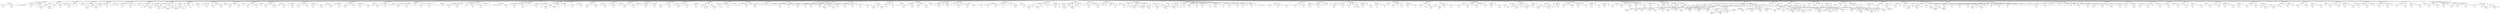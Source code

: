 digraph {

"Prog_7423"->"<
>7424";
"Prog_7423"->"<
>7425";
"Prog_7423"->"<
>7426";
"Prog_7423"->"<
>7427";
"Prog_7423"->"CallFunction_7428";
"CallFunction_7428"->"AssignmentOpetators_7429";
"AssignmentOpetators_7429"->"IDENTIFIERExpression_7430";
"IDENTIFIERExpression_7430"->"<data>7431";
"AssignmentOpetators_7429"->"<<->7432";
"AssignmentOpetators_7429"->"IDENTIFIERExpression_7433";
"IDENTIFIERExpression_7433"->"<read.table>7434";
"CallFunction_7428"->"<(>7435";
"CallFunction_7428"->"STRINGExpression_7436";
"STRINGExpression_7436"->"<http://www.uvm.edu/~dhowell/methods8/DataFiles/Tab9-2.dat>7437";
"CallFunction_7428"->"<,>7438";
"CallFunction_7428"->"AssignmentOpetators_7439";
"AssignmentOpetators_7439"->"IDENTIFIERExpression_7440";
"IDENTIFIERExpression_7440"->"<header>7441";
"AssignmentOpetators_7439"->"<=>7442";
"AssignmentOpetators_7439"->"IDENTIFIERExpression_7443";
"IDENTIFIERExpression_7443"->"<T>7444";
"CallFunction_7428"->"<)>7445";
"Prog_7423"->"<
>7446";
"Prog_7423"->"CallFunction_7447";
"CallFunction_7447"->"AssignmentOpetators_7448";
"AssignmentOpetators_7448"->"DollarAndAtOperators_7449";
"DollarAndAtOperators_7449"->"IDENTIFIERExpression_7450";
"IDENTIFIERExpression_7450"->"<data>7451";
"DollarAndAtOperators_7449"->"<$>7452";
"DollarAndAtOperators_7449"->"IDENTIFIERExpression_7453";
"IDENTIFIERExpression_7453"->"<lnSymptoms>7454";
"AssignmentOpetators_7448"->"<<->7455";
"AssignmentOpetators_7448"->"IDENTIFIERExpression_7456";
"IDENTIFIERExpression_7456"->"<log>7457";
"CallFunction_7447"->"<(>7458";
"CallFunction_7447"->"DollarAndAtOperators_7459";
"DollarAndAtOperators_7459"->"IDENTIFIERExpression_7460";
"IDENTIFIERExpression_7460"->"<data>7461";
"DollarAndAtOperators_7459"->"<$>7462";
"DollarAndAtOperators_7459"->"IDENTIFIERExpression_7463";
"IDENTIFIERExpression_7463"->"<Symptoms>7464";
"CallFunction_7447"->"<)>7465";
"Prog_7423"->"<
>7466";
"Prog_7423"->"CallFunction_7467";
"CallFunction_7467"->"IDENTIFIERExpression_7468";
"IDENTIFIERExpression_7468"->"<head>7469";
"CallFunction_7467"->"<(>7470";
"CallFunction_7467"->"IDENTIFIERExpression_7471";
"IDENTIFIERExpression_7471"->"<data>7472";
"CallFunction_7467"->"<)>7473";
"Prog_7423"->"<
>7474";
"Prog_7423"->"CallFunction_7475";
"CallFunction_7475"->"IDENTIFIERExpression_7476";
"IDENTIFIERExpression_7476"->"<attach>7477";
"CallFunction_7475"->"<(>7478";
"CallFunction_7475"->"IDENTIFIERExpression_7479";
"IDENTIFIERExpression_7479"->"<data>7480";
"CallFunction_7475"->"<)>7481";
"Prog_7423"->"<
>7482";
"Prog_7423"->"CallFunction_7483";
"CallFunction_7483"->"IDENTIFIERExpression_7484";
"IDENTIFIERExpression_7484"->"<par>7485";
"CallFunction_7483"->"<(>7486";
"CallFunction_7483"->"CallFunction_7487";
"CallFunction_7487"->"AssignmentOpetators_7488";
"AssignmentOpetators_7488"->"IDENTIFIERExpression_7489";
"IDENTIFIERExpression_7489"->"<mfrow>7490";
"AssignmentOpetators_7488"->"<=>7491";
"AssignmentOpetators_7488"->"IDENTIFIERExpression_7492";
"IDENTIFIERExpression_7492"->"<c>7493";
"CallFunction_7487"->"<(>7494";
"CallFunction_7487"->"INTExpression_7495";
"INTExpression_7495"->"<3>7496";
"CallFunction_7487"->"<,>7497";
"CallFunction_7487"->"INTExpression_7498";
"INTExpression_7498"->"<2>7499";
"CallFunction_7487"->"<)>7500";
"CallFunction_7483"->"<)>7501";
"Prog_7423"->"<
>7502";
"Prog_7423"->"<
>7503";
"Prog_7423"->"CallFunction_7504";
"CallFunction_7504"->"IDENTIFIERExpression_7505";
"IDENTIFIERExpression_7505"->"<qqnorm>7506";
"CallFunction_7504"->"<(>7507";
"CallFunction_7504"->"IDENTIFIERExpression_7508";
"IDENTIFIERExpression_7508"->"<Symptoms>7509";
"CallFunction_7504"->"<,>7510";
"CallFunction_7504"->"AssignmentOpetators_7511";
"AssignmentOpetators_7511"->"IDENTIFIERExpression_7512";
"IDENTIFIERExpression_7512"->"<main>7513";
"AssignmentOpetators_7511"->"<=>7514";
"AssignmentOpetators_7511"->"STRINGExpression_7515";
"STRINGExpression_7515"->"<Symptoms>7516";
"CallFunction_7504"->"<)>7517";
"Prog_7423"->"<
>7518";
"Prog_7423"->"CallFunction_7519";
"CallFunction_7519"->"IDENTIFIERExpression_7520";
"IDENTIFIERExpression_7520"->"<qqline>7521";
"CallFunction_7519"->"<(>7522";
"CallFunction_7519"->"IDENTIFIERExpression_7523";
"IDENTIFIERExpression_7523"->"<Symptoms>7524";
"CallFunction_7519"->"<)>7525";
"Prog_7423"->"<
>7526";
"Prog_7423"->"<
>7527";
"Prog_7423"->"CallFunction_7528";
"CallFunction_7528"->"IDENTIFIERExpression_7529";
"IDENTIFIERExpression_7529"->"<qqnorm>7530";
"CallFunction_7528"->"<(>7531";
"CallFunction_7528"->"DollarAndAtOperators_7532";
"DollarAndAtOperators_7532"->"IDENTIFIERExpression_7533";
"IDENTIFIERExpression_7533"->"<data>7534";
"DollarAndAtOperators_7532"->"<$>7535";
"DollarAndAtOperators_7532"->"IDENTIFIERExpression_7536";
"IDENTIFIERExpression_7536"->"<lnSymptoms>7537";
"CallFunction_7528"->"<,>7538";
"CallFunction_7528"->"CallFunction_7539";
"CallFunction_7539"->"AssignmentOpetators_7540";
"AssignmentOpetators_7540"->"IDENTIFIERExpression_7541";
"IDENTIFIERExpression_7541"->"<main>7542";
"AssignmentOpetators_7540"->"<=>7543";
"AssignmentOpetators_7540"->"IDENTIFIERExpression_7544";
"IDENTIFIERExpression_7544"->"<expression>7545";
"CallFunction_7539"->"<(>7546";
"CallFunction_7539"->"CallFunction_7547";
"CallFunction_7547"->"IDENTIFIERExpression_7548";
"IDENTIFIERExpression_7548"->"<paste>7549";
"CallFunction_7547"->"<(>7550";
"CallFunction_7547"->"IndexingBasic_7551";
"IndexingBasic_7551"->"IDENTIFIERExpression_7552";
"IDENTIFIERExpression_7552"->"<Log>7553";
"IndexingBasic_7551"->"<[>7554";
"IndexingBasic_7551"->"IDENTIFIERExpression_7555";
"IDENTIFIERExpression_7555"->"<e>7556";
"IndexingBasic_7551"->"<]>7557";
"CallFunction_7547"->"<,>7558";
"CallFunction_7547"->"STRINGExpression_7559";
"STRINGExpression_7559"->"< Symptoms>7560";
"CallFunction_7547"->"<)>7561";
"CallFunction_7539"->"<)>7562";
"CallFunction_7528"->"<)>7563";
"Prog_7423"->"<
>7564";
"Prog_7423"->"CallFunction_7565";
"CallFunction_7565"->"IDENTIFIERExpression_7566";
"IDENTIFIERExpression_7566"->"<qqline>7567";
"CallFunction_7565"->"<(>7568";
"CallFunction_7565"->"DollarAndAtOperators_7569";
"DollarAndAtOperators_7569"->"IDENTIFIERExpression_7570";
"IDENTIFIERExpression_7570"->"<data>7571";
"DollarAndAtOperators_7569"->"<$>7572";
"DollarAndAtOperators_7569"->"IDENTIFIERExpression_7573";
"IDENTIFIERExpression_7573"->"<lnSymptoms>7574";
"CallFunction_7565"->"<)>7575";
"Prog_7423"->"<
>7576";
"Prog_7423"->"CallFunction_7577";
"CallFunction_7577"->"IDENTIFIERExpression_7578";
"IDENTIFIERExpression_7578"->"<qqnorm>7579";
"CallFunction_7577"->"<(>7580";
"CallFunction_7577"->"DollarAndAtOperators_7581";
"DollarAndAtOperators_7581"->"IDENTIFIERExpression_7582";
"IDENTIFIERExpression_7582"->"<data>7583";
"DollarAndAtOperators_7581"->"<$>7584";
"DollarAndAtOperators_7581"->"IDENTIFIERExpression_7585";
"IDENTIFIERExpression_7585"->"<Stress>7586";
"CallFunction_7577"->"<,>7587";
"CallFunction_7577"->"AssignmentOpetators_7588";
"AssignmentOpetators_7588"->"IDENTIFIERExpression_7589";
"IDENTIFIERExpression_7589"->"<main>7590";
"AssignmentOpetators_7588"->"<=>7591";
"AssignmentOpetators_7588"->"STRINGExpression_7592";
"STRINGExpression_7592"->"<Stress>7593";
"CallFunction_7577"->"<)>7594";
"Prog_7423"->"<
>7595";
"Prog_7423"->"CallFunction_7596";
"CallFunction_7596"->"IDENTIFIERExpression_7597";
"IDENTIFIERExpression_7597"->"<qqline>7598";
"CallFunction_7596"->"<(>7599";
"CallFunction_7596"->"DollarAndAtOperators_7600";
"DollarAndAtOperators_7600"->"IDENTIFIERExpression_7601";
"IDENTIFIERExpression_7601"->"<data>7602";
"DollarAndAtOperators_7600"->"<$>7603";
"DollarAndAtOperators_7600"->"IDENTIFIERExpression_7604";
"IDENTIFIERExpression_7604"->"<Stress>7605";
"CallFunction_7596"->"<)>7606";
"Prog_7423"->"<
>7607";
"Prog_7423"->"CallFunction_7608";
"CallFunction_7608"->"IDENTIFIERExpression_7609";
"IDENTIFIERExpression_7609"->"<stem>7610";
"CallFunction_7608"->"<(>7611";
"CallFunction_7608"->"DollarAndAtOperators_7612";
"DollarAndAtOperators_7612"->"IDENTIFIERExpression_7613";
"IDENTIFIERExpression_7613"->"<data>7614";
"DollarAndAtOperators_7612"->"<$>7615";
"DollarAndAtOperators_7612"->"IDENTIFIERExpression_7616";
"IDENTIFIERExpression_7616"->"<Stress>7617";
"CallFunction_7608"->"<)>7618";
"Prog_7423"->"<
>7619";
"Prog_7423"->"CallFunction_7620";
"CallFunction_7620"->"IDENTIFIERExpression_7621";
"IDENTIFIERExpression_7621"->"<stem>7622";
"CallFunction_7620"->"<(>7623";
"CallFunction_7620"->"DollarAndAtOperators_7624";
"DollarAndAtOperators_7624"->"IDENTIFIERExpression_7625";
"IDENTIFIERExpression_7625"->"<data>7626";
"DollarAndAtOperators_7624"->"<$>7627";
"DollarAndAtOperators_7624"->"IDENTIFIERExpression_7628";
"IDENTIFIERExpression_7628"->"<lnSymptoms>7629";
"CallFunction_7620"->"<)>7630";
"Prog_7423"->"<
>7631";
"Prog_7423"->"CallFunction_7632";
"CallFunction_7632"->"IDENTIFIERExpression_7633";
"IDENTIFIERExpression_7633"->"<boxplot>7634";
"CallFunction_7632"->"<(>7635";
"CallFunction_7632"->"DollarAndAtOperators_7636";
"DollarAndAtOperators_7636"->"IDENTIFIERExpression_7637";
"IDENTIFIERExpression_7637"->"<data>7638";
"DollarAndAtOperators_7636"->"<$>7639";
"DollarAndAtOperators_7636"->"IDENTIFIERExpression_7640";
"IDENTIFIERExpression_7640"->"<lnSymptoms>7641";
"CallFunction_7632"->"<,>7642";
"CallFunction_7632"->"AssignmentOpetators_7643";
"AssignmentOpetators_7643"->"IDENTIFIERExpression_7644";
"IDENTIFIERExpression_7644"->"<horizontal>7645";
"AssignmentOpetators_7643"->"<=>7646";
"AssignmentOpetators_7643"->"IDENTIFIERExpression_7647";
"IDENTIFIERExpression_7647"->"<T>7648";
"CallFunction_7632"->"<,>7649";
"CallFunction_7632"->"AssignmentOpetators_7650";
"AssignmentOpetators_7650"->"IDENTIFIERExpression_7651";
"IDENTIFIERExpression_7651"->"<main>7652";
"AssignmentOpetators_7650"->"<=>7653";
"AssignmentOpetators_7650"->"STRINGExpression_7654";
"STRINGExpression_7654"->"<LnSymptoms>7655";
"CallFunction_7632"->"<)>7656";
"Prog_7423"->"<
>7657";
"Prog_7423"->"CallFunction_7658";
"CallFunction_7658"->"IDENTIFIERExpression_7659";
"IDENTIFIERExpression_7659"->"<boxplot>7660";
"CallFunction_7658"->"<(>7661";
"CallFunction_7658"->"DollarAndAtOperators_7662";
"DollarAndAtOperators_7662"->"IDENTIFIERExpression_7663";
"IDENTIFIERExpression_7663"->"<data>7664";
"DollarAndAtOperators_7662"->"<$>7665";
"DollarAndAtOperators_7662"->"IDENTIFIERExpression_7666";
"IDENTIFIERExpression_7666"->"<Stress>7667";
"CallFunction_7658"->"<,>7668";
"CallFunction_7658"->"AssignmentOpetators_7669";
"AssignmentOpetators_7669"->"IDENTIFIERExpression_7670";
"IDENTIFIERExpression_7670"->"<horizontal>7671";
"AssignmentOpetators_7669"->"<=>7672";
"AssignmentOpetators_7669"->"IDENTIFIERExpression_7673";
"IDENTIFIERExpression_7673"->"<T>7674";
"CallFunction_7658"->"<,>7675";
"CallFunction_7658"->"AssignmentOpetators_7676";
"AssignmentOpetators_7676"->"IDENTIFIERExpression_7677";
"IDENTIFIERExpression_7677"->"<main>7678";
"AssignmentOpetators_7676"->"<=>7679";
"AssignmentOpetators_7676"->"STRINGExpression_7680";
"STRINGExpression_7680"->"<Stress>7681";
"CallFunction_7658"->"<)>7682";
"Prog_7423"->"<
>7683";
"Prog_7423"->"<
>7684";
"Prog_7423"->"CallFunction_7685";
"CallFunction_7685"->"IDENTIFIERExpression_7686";
"IDENTIFIERExpression_7686"->"<options>7687";
"CallFunction_7685"->"<(>7688";
"CallFunction_7685"->"AssignmentOpetators_7689";
"AssignmentOpetators_7689"->"IDENTIFIERExpression_7690";
"IDENTIFIERExpression_7690"->"<digits>7691";
"AssignmentOpetators_7689"->"<=>7692";
"AssignmentOpetators_7689"->"INTExpression_7693";
"INTExpression_7693"->"<7>7694";
"CallFunction_7685"->"<)>7695";
"Prog_7423"->"<
>7696";
"Prog_7423"->"CallFunction_7697";
"CallFunction_7697"->"IDENTIFIERExpression_7698";
"IDENTIFIERExpression_7698"->"<cat>7699";
"CallFunction_7697"->"<(>7700";
"CallFunction_7697"->"STRINGExpression_7701";
"STRINGExpression_7701"->"<Mean Stress = >7702";
"CallFunction_7697"->"<,>7703";
"CallFunction_7697"->"CallFunction_7704";
"CallFunction_7704"->"IDENTIFIERExpression_7705";
"IDENTIFIERExpression_7705"->"<mean>7706";
"CallFunction_7704"->"<(>7707";
"CallFunction_7704"->"IDENTIFIERExpression_7708";
"IDENTIFIERExpression_7708"->"<Stress>7709";
"CallFunction_7704"->"<)>7710";
"CallFunction_7697"->"<,>7711";
"CallFunction_7697"->"STRINGExpression_7712";
"STRINGExpression_7712"->"<     st.dev Stress = >7713";
"CallFunction_7697"->"<,>7714";
"CallFunction_7697"->"CallFunction_7715";
"CallFunction_7715"->"IDENTIFIERExpression_7716";
"IDENTIFIERExpression_7716"->"<sd>7717";
"CallFunction_7715"->"<(>7718";
"CallFunction_7715"->"IDENTIFIERExpression_7719";
"IDENTIFIERExpression_7719"->"<Stress>7720";
"CallFunction_7715"->"<)>7721";
"CallFunction_7697"->"<,>7722";
"CallFunction_7697"->"STRINGExpression_7723";
"STRINGExpression_7723"->"<\n\n>7724";
"CallFunction_7697"->"<)>7725";
"Prog_7423"->"<
>7726";
"Prog_7423"->"<
>7727";
"Prog_7423"->"<
>7728";
"Prog_7423"->"<
>7729";
"Prog_7423"->"CallFunction_7730";
"CallFunction_7730"->"IDENTIFIERExpression_7731";
"IDENTIFIERExpression_7731"->"<cat>7732";
"CallFunction_7730"->"<(>7733";
"CallFunction_7730"->"STRINGExpression_7734";
"STRINGExpression_7734"->"<Mean lnSymptoms = >7735";
"CallFunction_7730"->"<,>7736";
"CallFunction_7730"->"CallFunction_7737";
"CallFunction_7737"->"IDENTIFIERExpression_7738";
"IDENTIFIERExpression_7738"->"<mean>7739";
"CallFunction_7737"->"<(>7740";
"CallFunction_7737"->"IDENTIFIERExpression_7741";
"IDENTIFIERExpression_7741"->"<lnSymptoms>7742";
"CallFunction_7737"->"<)>7743";
"CallFunction_7730"->"<,>7744";
"CallFunction_7730"->"STRINGExpression_7745";
"STRINGExpression_7745"->"<     st. dev. lnSymptoms = >7746";
"CallFunction_7730"->"<,>7747";
"CallFunction_7730"->"CallFunction_7748";
"CallFunction_7748"->"IDENTIFIERExpression_7749";
"IDENTIFIERExpression_7749"->"<sd>7750";
"CallFunction_7748"->"<(>7751";
"CallFunction_7748"->"IDENTIFIERExpression_7752";
"IDENTIFIERExpression_7752"->"<lnSymptoms>7753";
"CallFunction_7748"->"<)>7754";
"CallFunction_7730"->"<,>7755";
"CallFunction_7730"->"STRINGExpression_7756";
"STRINGExpression_7756"->"<\n\n>7757";
"CallFunction_7730"->"<)>7758";
"Prog_7423"->"<
>7759";
"Prog_7423"->"<
>7760";
"Prog_7423"->"<
>7761";
"Prog_7423"->"<
>7762";
"Prog_7423"->"<
>7763";
"Prog_7423"->"CallFunction_7764";
"CallFunction_7764"->"IDENTIFIERExpression_7765";
"IDENTIFIERExpression_7765"->"<cat>7766";
"CallFunction_7764"->"<(>7767";
"CallFunction_7764"->"STRINGExpression_7768";
"STRINGExpression_7768"->"<The correlation between Stress and lnSymptoms = >7769";
"CallFunction_7764"->"<,>7770";
"CallFunction_7764"->"CallFunction_7771";
"CallFunction_7771"->"IDENTIFIERExpression_7772";
"IDENTIFIERExpression_7772"->"<cor>7773";
"CallFunction_7771"->"<(>7774";
"CallFunction_7771"->"IDENTIFIERExpression_7775";
"IDENTIFIERExpression_7775"->"<Stress>7776";
"CallFunction_7771"->"<,>7777";
"CallFunction_7771"->"IDENTIFIERExpression_7778";
"IDENTIFIERExpression_7778"->"<lnSymptoms>7779";
"CallFunction_7771"->"<)>7780";
"CallFunction_7764"->"<,>7781";
"CallFunction_7764"->"STRINGExpression_7782";
"STRINGExpression_7782"->"<\n\n>7783";
"CallFunction_7764"->"<)>7784";
"Prog_7423"->"<
>7785";
"Prog_7423"->"<
>7786";
"Prog_7423"->"<
>7787";
"Prog_7423"->"CallFunction_7788";
"CallFunction_7788"->"IDENTIFIERExpression_7789";
"IDENTIFIERExpression_7789"->"<par>7790";
"CallFunction_7788"->"<(>7791";
"CallFunction_7788"->"AssignmentOpetators_7792";
"AssignmentOpetators_7792"->"IDENTIFIERExpression_7793";
"IDENTIFIERExpression_7793"->"<ask>7794";
"AssignmentOpetators_7792"->"<=>7795";
"AssignmentOpetators_7792"->"TRUE_7796";
"TRUE_7796"->"<TRUE>7797";
"CallFunction_7788"->"<)>7798";
"Prog_7423"->"<
>7799";
"Prog_7423"->"<
>7800";
"Prog_7423"->"CallFunction_7801";
"CallFunction_7801"->"IDENTIFIERExpression_7802";
"IDENTIFIERExpression_7802"->"<par>7803";
"CallFunction_7801"->"<(>7804";
"CallFunction_7801"->"CallFunction_7805";
"CallFunction_7805"->"AssignmentOpetators_7806";
"AssignmentOpetators_7806"->"IDENTIFIERExpression_7807";
"IDENTIFIERExpression_7807"->"<mfrow>7808";
"AssignmentOpetators_7806"->"<=>7809";
"AssignmentOpetators_7806"->"IDENTIFIERExpression_7810";
"IDENTIFIERExpression_7810"->"<c>7811";
"CallFunction_7805"->"<(>7812";
"CallFunction_7805"->"INTExpression_7813";
"INTExpression_7813"->"<3>7814";
"CallFunction_7805"->"<,>7815";
"CallFunction_7805"->"INTExpression_7816";
"INTExpression_7816"->"<2>7817";
"CallFunction_7805"->"<)>7818";
"CallFunction_7801"->"<)>7819";
"Prog_7423"->"<
>7820";
"Prog_7423"->"CallFunction_7821";
"CallFunction_7821"->"AssignmentOpetators_7822";
"AssignmentOpetators_7822"->"IDENTIFIERExpression_7823";
"IDENTIFIERExpression_7823"->"<reg1>7824";
"AssignmentOpetators_7822"->"<<->7825";
"AssignmentOpetators_7822"->"IDENTIFIERExpression_7826";
"IDENTIFIERExpression_7826"->"<lm>7827";
"CallFunction_7821"->"<(>7828";
"CallFunction_7821"->"TildeBinary_7829";
"TildeBinary_7829"->"IDENTIFIERExpression_7830";
"IDENTIFIERExpression_7830"->"<lnSymptoms>7831";
"TildeBinary_7829"->"<~>7832";
"TildeBinary_7829"->"IDENTIFIERExpression_7833";
"IDENTIFIERExpression_7833"->"<Stress>7834";
"CallFunction_7821"->"<)>7835";
"Prog_7423"->"<
>7836";
"Prog_7423"->"CallFunction_7837";
"CallFunction_7837"->"IDENTIFIERExpression_7838";
"IDENTIFIERExpression_7838"->"<print>7839";
"CallFunction_7837"->"<(>7840";
"CallFunction_7837"->"CallFunction_7841";
"CallFunction_7841"->"IDENTIFIERExpression_7842";
"IDENTIFIERExpression_7842"->"<summary>7843";
"CallFunction_7841"->"<(>7844";
"CallFunction_7841"->"IDENTIFIERExpression_7845";
"IDENTIFIERExpression_7845"->"<reg1>7846";
"CallFunction_7841"->"<)>7847";
"CallFunction_7837"->"<)>7848";
"Prog_7423"->"<
>7849";
"Prog_7423"->"CallFunction_7850";
"CallFunction_7850"->"IDENTIFIERExpression_7851";
"IDENTIFIERExpression_7851"->"<plot>7852";
"CallFunction_7850"->"<(>7853";
"CallFunction_7850"->"TildeBinary_7854";
"TildeBinary_7854"->"IDENTIFIERExpression_7855";
"IDENTIFIERExpression_7855"->"<lnSymptoms>7856";
"TildeBinary_7854"->"<~>7857";
"TildeBinary_7854"->"IDENTIFIERExpression_7858";
"IDENTIFIERExpression_7858"->"<Stress>7859";
"CallFunction_7850"->"<)>7860";
"Prog_7423"->"<
>7861";
"Prog_7423"->"CallFunction_7862";
"CallFunction_7862"->"IDENTIFIERExpression_7863";
"IDENTIFIERExpression_7863"->"<abline>7864";
"CallFunction_7862"->"<(>7865";
"CallFunction_7862"->"IDENTIFIERExpression_7866";
"IDENTIFIERExpression_7866"->"<reg1>7867";
"CallFunction_7862"->"<)>7868";
"Prog_7423"->"<
>7869";
"Prog_7423"->"<
>7870";
"Prog_7423"->"CallFunction_7871";
"CallFunction_7871"->"AssignmentOpetators_7872";
"AssignmentOpetators_7872"->"IDENTIFIERExpression_7873";
"IDENTIFIERExpression_7873"->"<lrf>7874";
"AssignmentOpetators_7872"->"<<->7875";
"AssignmentOpetators_7872"->"IDENTIFIERExpression_7876";
"IDENTIFIERExpression_7876"->"<loess>7877";
"CallFunction_7871"->"<(>7878";
"CallFunction_7871"->"TildeBinary_7879";
"TildeBinary_7879"->"IDENTIFIERExpression_7880";
"IDENTIFIERExpression_7880"->"<lnSymptoms>7881";
"TildeBinary_7879"->"<~>7882";
"TildeBinary_7879"->"IDENTIFIERExpression_7883";
"IDENTIFIERExpression_7883"->"<Stress>7884";
"CallFunction_7871"->"<)>7885";
"Prog_7423"->"<
>7886";
"Prog_7423"->"CallFunction_7887";
"CallFunction_7887"->"IDENTIFIERExpression_7888";
"IDENTIFIERExpression_7888"->"<plot>7889";
"CallFunction_7887"->"<(>7890";
"CallFunction_7887"->"TildeBinary_7891";
"TildeBinary_7891"->"IDENTIFIERExpression_7892";
"IDENTIFIERExpression_7892"->"<lnSymptoms>7893";
"TildeBinary_7891"->"<~>7894";
"TildeBinary_7891"->"IDENTIFIERExpression_7895";
"IDENTIFIERExpression_7895"->"<Stress>7896";
"CallFunction_7887"->"<)>7897";
"Prog_7423"->"<
>7898";
"Prog_7423"->"CallFunction_7899";
"CallFunction_7899"->"IDENTIFIERExpression_7900";
"IDENTIFIERExpression_7900"->"<lines>7901";
"CallFunction_7899"->"<(>7902";
"CallFunction_7899"->"CallFunction_7903";
"CallFunction_7903"->"IDENTIFIERExpression_7904";
"IDENTIFIERExpression_7904"->"<spline>7905";
"CallFunction_7903"->"<(>7906";
"CallFunction_7903"->"IDENTIFIERExpression_7907";
"IDENTIFIERExpression_7907"->"<Stress>7908";
"CallFunction_7903"->"<,>7909";
"CallFunction_7903"->"CallFunction_7910";
"CallFunction_7910"->"IDENTIFIERExpression_7911";
"IDENTIFIERExpression_7911"->"<fitted>7912";
"CallFunction_7910"->"<(>7913";
"CallFunction_7910"->"IDENTIFIERExpression_7914";
"IDENTIFIERExpression_7914"->"<lrf>7915";
"CallFunction_7910"->"<)>7916";
"CallFunction_7903"->"<)>7917";
"CallFunction_7899"->"<)>7918";
"Prog_7423"->"<
>7919";
"Prog_7423"->"<
>7920";
"Prog_7423"->"CallFunction_7921";
"CallFunction_7921"->"AssignmentOpetators_7922";
"AssignmentOpetators_7922"->"IDENTIFIERExpression_7923";
"IDENTIFIERExpression_7923"->"<pred>7924";
"AssignmentOpetators_7922"->"<<->7925";
"AssignmentOpetators_7922"->"IDENTIFIERExpression_7926";
"IDENTIFIERExpression_7926"->"<predict>7927";
"CallFunction_7921"->"<(>7928";
"CallFunction_7921"->"IDENTIFIERExpression_7929";
"IDENTIFIERExpression_7929"->"<reg1>7930";
"CallFunction_7921"->"<)>7931";
"Prog_7423"->"<
>7932";
"Prog_7423"->"CallFunction_7933";
"CallFunction_7933"->"IDENTIFIERExpression_7934";
"IDENTIFIERExpression_7934"->"<head>7935";
"CallFunction_7933"->"<(>7936";
"CallFunction_7933"->"IDENTIFIERExpression_7937";
"IDENTIFIERExpression_7937"->"<pred>7938";
"CallFunction_7933"->"<,>7939";
"CallFunction_7933"->"INTExpression_7940";
"INTExpression_7940"->"<12>7941";
"CallFunction_7933"->"<)>7942";
"Prog_7423"->"<
>7943";
"Prog_7423"->"CallFunction_7944";
"CallFunction_7944"->"AssignmentOpetators_7945";
"AssignmentOpetators_7945"->"IDENTIFIERExpression_7946";
"IDENTIFIERExpression_7946"->"<resid>7947";
"AssignmentOpetators_7945"->"<<->7948";
"AssignmentOpetators_7945"->"IDENTIFIERExpression_7949";
"IDENTIFIERExpression_7949"->"<residuals>7950";
"CallFunction_7944"->"<(>7951";
"CallFunction_7944"->"IDENTIFIERExpression_7952";
"IDENTIFIERExpression_7952"->"<reg1>7953";
"CallFunction_7944"->"<)>7954";
"Prog_7423"->"<
>7955";
"Prog_7423"->"CallFunction_7956";
"CallFunction_7956"->"IDENTIFIERExpression_7957";
"IDENTIFIERExpression_7957"->"<head>7958";
"CallFunction_7956"->"<(>7959";
"CallFunction_7956"->"IDENTIFIERExpression_7960";
"IDENTIFIERExpression_7960"->"<resid>7961";
"CallFunction_7956"->"<,>7962";
"CallFunction_7956"->"INTExpression_7963";
"INTExpression_7963"->"<10>7964";
"CallFunction_7956"->"<)>7965";
"Prog_7423"->"<
>7966";
"Prog_7423"->"<
>7967";
"Prog_7423"->"<
>7968";
"Prog_7423"->"<
>7969";
"Prog_7423"->"<
>7970";
"Prog_7423"->"AssignmentOpetators_7971";
"AssignmentOpetators_7971"->"IDENTIFIERExpression_7972";
"IDENTIFIERExpression_7972"->"<temp>7973";
"AssignmentOpetators_7971"->"<<->7974";
"AssignmentOpetators_7971"->"IDENTIFIERExpression_7975";
"IDENTIFIERExpression_7975"->"<Stress>7976";
"Prog_7423"->"<
>7977";
"Prog_7423"->"CallFunction_7978";
"CallFunction_7978"->"AssignmentOpetators_7979";
"AssignmentOpetators_7979"->"IDENTIFIERExpression_7980";
"IDENTIFIERExpression_7980"->"<cuttemp>7981";
"AssignmentOpetators_7979"->"<<->7982";
"AssignmentOpetators_7979"->"IDENTIFIERExpression_7983";
"IDENTIFIERExpression_7983"->"<cut>7984";
"CallFunction_7978"->"<(>7985";
"CallFunction_7978"->"IDENTIFIERExpression_7986";
"IDENTIFIERExpression_7986"->"<temp>7987";
"CallFunction_7978"->"<,>7988";
"CallFunction_7978"->"AssignmentOpetators_7989";
"AssignmentOpetators_7989"->"IDENTIFIERExpression_7990";
"IDENTIFIERExpression_7990"->"<breaks>7991";
"AssignmentOpetators_7989"->"<=>7992";
"AssignmentOpetators_7989"->"INTExpression_7993";
"INTExpression_7993"->"<5>7994";
"CallFunction_7978"->"<)>7995";
"Prog_7423"->"<
>7996";
"Prog_7423"->"CallFunction_7997";
"CallFunction_7997"->"AssignmentOpetators_7998";
"AssignmentOpetators_7998"->"IDENTIFIERExpression_7999";
"IDENTIFIERExpression_7999"->"<cuttemp>8000";
"AssignmentOpetators_7998"->"<<->8001";
"AssignmentOpetators_7998"->"IDENTIFIERExpression_8002";
"IDENTIFIERExpression_8002"->"<ordered>8003";
"CallFunction_7997"->"<(>8004";
"CallFunction_7997"->"IDENTIFIERExpression_8005";
"IDENTIFIERExpression_8005"->"<cuttemp>8006";
"CallFunction_7997"->"<,>8007";
"CallFunction_7997"->"CallFunction_8008";
"CallFunction_8008"->"AssignmentOpetators_8009";
"AssignmentOpetators_8009"->"IDENTIFIERExpression_8010";
"IDENTIFIERExpression_8010"->"<labels>8011";
"AssignmentOpetators_8009"->"<=>8012";
"AssignmentOpetators_8009"->"IDENTIFIERExpression_8013";
"IDENTIFIERExpression_8013"->"<c>8014";
"CallFunction_8008"->"<(>8015";
"CallFunction_8008"->"STRINGExpression_8016";
"STRINGExpression_8016"->"<First>8017";
"CallFunction_8008"->"<,>8018";
"CallFunction_8008"->"STRINGExpression_8019";
"STRINGExpression_8019"->"<Second>8020";
"CallFunction_8008"->"<,>8021";
"CallFunction_8008"->"STRINGExpression_8022";
"STRINGExpression_8022"->"<Third>8023";
"CallFunction_8008"->"<,>8024";
"CallFunction_8008"->"STRINGExpression_8025";
"STRINGExpression_8025"->"<Fourth>8026";
"CallFunction_8008"->"<,>8027";
"CallFunction_8008"->"STRINGExpression_8028";
"STRINGExpression_8028"->"<Fifth>8029";
"CallFunction_8008"->"<)>8030";
"CallFunction_7997"->"<)>8031";
"Prog_7423"->"<
>8032";
"Prog_7423"->"CallFunction_8033";
"CallFunction_8033"->"IDENTIFIERExpression_8034";
"IDENTIFIERExpression_8034"->"<par>8035";
"CallFunction_8033"->"<(>8036";
"CallFunction_8033"->"CallFunction_8037";
"CallFunction_8037"->"AssignmentOpetators_8038";
"AssignmentOpetators_8038"->"IDENTIFIERExpression_8039";
"IDENTIFIERExpression_8039"->"<fin>8040";
"AssignmentOpetators_8038"->"<=>8041";
"AssignmentOpetators_8038"->"IDENTIFIERExpression_8042";
"IDENTIFIERExpression_8042"->"<c>8043";
"CallFunction_8037"->"<(>8044";
"CallFunction_8037"->"INTExpression_8045";
"INTExpression_8045"->"<4>8046";
"CallFunction_8037"->"<,>8047";
"CallFunction_8037"->"INTExpression_8048";
"INTExpression_8048"->"<3>8049";
"CallFunction_8037"->"<)>8050";
"CallFunction_8033"->"<)>8051";
"Prog_7423"->"<
>8052";
"Prog_7423"->"CallFunction_8053";
"CallFunction_8053"->"IDENTIFIERExpression_8054";
"IDENTIFIERExpression_8054"->"<plot>8055";
"CallFunction_8053"->"<(>8056";
"CallFunction_8053"->"TildeBinary_8057";
"TildeBinary_8057"->"IDENTIFIERExpression_8058";
"IDENTIFIERExpression_8058"->"<lnSymptoms>8059";
"TildeBinary_8057"->"<~>8060";
"TildeBinary_8057"->"IDENTIFIERExpression_8061";
"IDENTIFIERExpression_8061"->"<cuttemp>8062";
"CallFunction_8053"->"<,>8063";
"CallFunction_8053"->"AssignmentOpetators_8064";
"AssignmentOpetators_8064"->"IDENTIFIERExpression_8065";
"IDENTIFIERExpression_8065"->"<xlab>8066";
"AssignmentOpetators_8064"->"<=>8067";
"AssignmentOpetators_8064"->"STRINGExpression_8068";
"STRINGExpression_8068"->"<Quintiles of Stress>8069";
"CallFunction_8053"->"<)>8070";
"Prog_7423"->"<
>8071";
"Prog_7423"->"<
>8072";
"Prog_7423"->"<
>8073";
"Prog_7423"->"CallFunction_8074";
"CallFunction_8074"->"IDENTIFIERExpression_8075";
"IDENTIFIERExpression_8075"->"<library>8076";
"CallFunction_8074"->"<(>8077";
"CallFunction_8074"->"IDENTIFIERExpression_8078";
"IDENTIFIERExpression_8078"->"<MASS>8079";
"CallFunction_8074"->"<)>8080";
"Prog_7423"->"<
>8081";
"Prog_7423"->"CallFunction_8082";
"CallFunction_8082"->"AssignmentOpetators_8083";
"AssignmentOpetators_8083"->"IDENTIFIERExpression_8084";
"IDENTIFIERExpression_8084"->"<mu>8085";
"AssignmentOpetators_8083"->"<<->8086";
"AssignmentOpetators_8083"->"IDENTIFIERExpression_8087";
"IDENTIFIERExpression_8087"->"<c>8088";
"CallFunction_8082"->"<(>8089";
"CallFunction_8082"->"INTExpression_8090";
"INTExpression_8090"->"<0>8091";
"CallFunction_8082"->"<,>8092";
"CallFunction_8082"->"INTExpression_8093";
"INTExpression_8093"->"<0>8094";
"CallFunction_8082"->"<)>8095";
"Prog_7423"->"<
>8096";
"Prog_7423"->"CallFunction_8097";
"CallFunction_8097"->"AssignmentOpetators_8098";
"AssignmentOpetators_8098"->"IDENTIFIERExpression_8099";
"IDENTIFIERExpression_8099"->"<sigma>8100";
"AssignmentOpetators_8098"->"<<->8101";
"AssignmentOpetators_8098"->"IDENTIFIERExpression_8102";
"IDENTIFIERExpression_8102"->"<matrix>8103";
"CallFunction_8097"->"<(>8104";
"CallFunction_8097"->"CallFunction_8105";
"CallFunction_8105"->"IDENTIFIERExpression_8106";
"IDENTIFIERExpression_8106"->"<c>8107";
"CallFunction_8105"->"<(>8108";
"CallFunction_8105"->"INTExpression_8109";
"INTExpression_8109"->"<1>8110";
"CallFunction_8105"->"<,>8111";
"CallFunction_8105"->"FLOATExpression_8112";
"FLOATExpression_8112"->"<.9>8113";
"CallFunction_8105"->"<,>8114";
"CallFunction_8105"->"FLOATExpression_8115";
"FLOATExpression_8115"->"<.9>8116";
"CallFunction_8105"->"<,>8117";
"CallFunction_8105"->"INTExpression_8118";
"INTExpression_8118"->"<1>8119";
"CallFunction_8105"->"<)>8120";
"CallFunction_8097"->"<,>8121";
"CallFunction_8097"->"INTExpression_8122";
"INTExpression_8122"->"<2>8123";
"CallFunction_8097"->"<,>8124";
"CallFunction_8097"->"INTExpression_8125";
"INTExpression_8125"->"<2>8126";
"CallFunction_8097"->"<)>8127";
"Prog_7423"->"<
>8128";
"Prog_7423"->"CallFunction_8129";
"CallFunction_8129"->"AssignmentOpetators_8130";
"AssignmentOpetators_8130"->"IDENTIFIERExpression_8131";
"IDENTIFIERExpression_8131"->"<multvdata>8132";
"AssignmentOpetators_8130"->"<<->8133";
"AssignmentOpetators_8130"->"IDENTIFIERExpression_8134";
"IDENTIFIERExpression_8134"->"<mvrnorm>8135";
"CallFunction_8129"->"<(>8136";
"CallFunction_8129"->"INTExpression_8137";
"INTExpression_8137"->"<10000>8138";
"CallFunction_8129"->"<,>8139";
"CallFunction_8129"->"CallFunction_8140";
"CallFunction_8140"->"AssignmentOpetators_8141";
"AssignmentOpetators_8141"->"IDENTIFIERExpression_8142";
"IDENTIFIERExpression_8142"->"<mu>8143";
"AssignmentOpetators_8141"->"<=>8144";
"AssignmentOpetators_8141"->"IDENTIFIERExpression_8145";
"IDENTIFIERExpression_8145"->"<c>8146";
"CallFunction_8140"->"<(>8147";
"CallFunction_8140"->"INTExpression_8148";
"INTExpression_8148"->"<0>8149";
"CallFunction_8140"->"<,>8150";
"CallFunction_8140"->"INTExpression_8151";
"INTExpression_8151"->"<0>8152";
"CallFunction_8140"->"<)>8153";
"CallFunction_8129"->"<,>8154";
"CallFunction_8129"->"AssignmentOpetators_8155";
"AssignmentOpetators_8155"->"IDENTIFIERExpression_8156";
"IDENTIFIERExpression_8156"->"<Sigma>8157";
"AssignmentOpetators_8155"->"<=>8158";
"AssignmentOpetators_8155"->"IDENTIFIERExpression_8159";
"IDENTIFIERExpression_8159"->"<sigma>8160";
"CallFunction_8129"->"<)>8161";
"Prog_7423"->"<
>8162";
"Prog_7423"->"CallFunction_8163";
"CallFunction_8163"->"AssignmentOpetators_8164";
"AssignmentOpetators_8164"->"CallFunction_8165";
"CallFunction_8165"->"IDENTIFIERExpression_8166";
"IDENTIFIERExpression_8166"->"<colnames>8167";
"CallFunction_8165"->"<(>8168";
"CallFunction_8165"->"IDENTIFIERExpression_8169";
"IDENTIFIERExpression_8169"->"<multvdata>8170";
"CallFunction_8165"->"<)>8171";
"AssignmentOpetators_8164"->"<<->8172";
"AssignmentOpetators_8164"->"IDENTIFIERExpression_8173";
"IDENTIFIERExpression_8173"->"<c>8174";
"CallFunction_8163"->"<(>8175";
"CallFunction_8163"->"STRINGExpression_8176";
"STRINGExpression_8176"->"<col1>8177";
"CallFunction_8163"->"<,>8178";
"CallFunction_8163"->"STRINGExpression_8179";
"STRINGExpression_8179"->"<col2>8180";
"CallFunction_8163"->"<)>8181";
"Prog_7423"->"<
>8182";
"Prog_7423"->"CallFunction_8183";
"CallFunction_8183"->"AssignmentOpetators_8184";
"AssignmentOpetators_8184"->"IDENTIFIERExpression_8185";
"IDENTIFIERExpression_8185"->"<multvdata>8186";
"AssignmentOpetators_8184"->"<<->8187";
"AssignmentOpetators_8184"->"IDENTIFIERExpression_8188";
"IDENTIFIERExpression_8188"->"<as.data.frame>8189";
"CallFunction_8183"->"<(>8190";
"CallFunction_8183"->"IDENTIFIERExpression_8191";
"IDENTIFIERExpression_8191"->"<multvdata>8192";
"CallFunction_8183"->"<)>8193";
"Prog_7423"->"<
>8194";
"Prog_7423"->"CallFunction_8195";
"CallFunction_8195"->"IDENTIFIERExpression_8196";
"IDENTIFIERExpression_8196"->"<attach>8197";
"CallFunction_8195"->"<(>8198";
"CallFunction_8195"->"IDENTIFIERExpression_8199";
"IDENTIFIERExpression_8199"->"<multvdata>8200";
"CallFunction_8195"->"<)>8201";
"Prog_7423"->"<
>8202";
"Prog_7423"->"CallFunction_8203";
"CallFunction_8203"->"AssignmentOpetators_8204";
"AssignmentOpetators_8204"->"IDENTIFIERExpression_8205";
"IDENTIFIERExpression_8205"->"<f2>8206";
"AssignmentOpetators_8204"->"<<->8207";
"AssignmentOpetators_8204"->"IDENTIFIERExpression_8208";
"IDENTIFIERExpression_8208"->"<kde2d>8209";
"CallFunction_8203"->"<(>8210";
"CallFunction_8203"->"IDENTIFIERExpression_8211";
"IDENTIFIERExpression_8211"->"<col1>8212";
"CallFunction_8203"->"<,>8213";
"CallFunction_8203"->"IDENTIFIERExpression_8214";
"IDENTIFIERExpression_8214"->"<col2>8215";
"CallFunction_8203"->"<,>8216";
"CallFunction_8203"->"AssignmentOpetators_8217";
"AssignmentOpetators_8217"->"IDENTIFIERExpression_8218";
"IDENTIFIERExpression_8218"->"<n>8219";
"AssignmentOpetators_8217"->"<=>8220";
"AssignmentOpetators_8217"->"INTExpression_8221";
"INTExpression_8221"->"<50>8222";
"CallFunction_8203"->"<,>8223";
"CallFunction_8203"->"CallFunction_8224";
"CallFunction_8224"->"AssignmentOpetators_8225";
"AssignmentOpetators_8225"->"IDENTIFIERExpression_8226";
"IDENTIFIERExpression_8226"->"<h>8227";
"AssignmentOpetators_8225"->"<=>8228";
"AssignmentOpetators_8225"->"IDENTIFIERExpression_8229";
"IDENTIFIERExpression_8229"->"<c>8230";
"CallFunction_8224"->"<(>8231";
"CallFunction_8224"->"CallFunction_8232";
"CallFunction_8232"->"IDENTIFIERExpression_8233";
"IDENTIFIERExpression_8233"->"<width.SJ>8234";
"CallFunction_8232"->"<(>8235";
"CallFunction_8232"->"IDENTIFIERExpression_8236";
"IDENTIFIERExpression_8236"->"<col1>8237";
"CallFunction_8232"->"<)>8238";
"CallFunction_8224"->"<,>8239";
"CallFunction_8224"->"CallFunction_8240";
"CallFunction_8240"->"IDENTIFIERExpression_8241";
"IDENTIFIERExpression_8241"->"<width.SJ>8242";
"CallFunction_8240"->"<(>8243";
"CallFunction_8240"->"IDENTIFIERExpression_8244";
"IDENTIFIERExpression_8244"->"<col2>8245";
"CallFunction_8240"->"<)>8246";
"CallFunction_8224"->"<)>8247";
"CallFunction_8203"->"<)>8248";
"Prog_7423"->"<
>8249";
"Prog_7423"->"CallFunction_8250";
"CallFunction_8250"->"IDENTIFIERExpression_8251";
"IDENTIFIERExpression_8251"->"<persp>8252";
"CallFunction_8250"->"<(>8253";
"CallFunction_8250"->"IDENTIFIERExpression_8254";
"IDENTIFIERExpression_8254"->"<f2>8255";
"CallFunction_8250"->"<,>8256";
"CallFunction_8250"->"AssignmentOpetators_8257";
"AssignmentOpetators_8257"->"IDENTIFIERExpression_8258";
"IDENTIFIERExpression_8258"->"<phi>8259";
"AssignmentOpetators_8257"->"<=>8260";
"AssignmentOpetators_8257"->"INTExpression_8261";
"INTExpression_8261"->"<15>8262";
"CallFunction_8250"->"<,>8263";
"CallFunction_8250"->"AssignmentOpetators_8264";
"AssignmentOpetators_8264"->"IDENTIFIERExpression_8265";
"IDENTIFIERExpression_8265"->"<theta>8266";
"AssignmentOpetators_8264"->"<=>8267";
"AssignmentOpetators_8264"->"INTExpression_8268";
"INTExpression_8268"->"<35>8269";
"CallFunction_8250"->"<,>8270";
"CallFunction_8250"->"AssignmentOpetators_8271";
"AssignmentOpetators_8271"->"IDENTIFIERExpression_8272";
"IDENTIFIERExpression_8272"->"<d>8273";
"AssignmentOpetators_8271"->"<=>8274";
"AssignmentOpetators_8271"->"INTExpression_8275";
"INTExpression_8275"->"<1>8276";
"CallFunction_8250"->"<,>8277";
"CallFunction_8250"->"AssignmentOpetators_8278";
"AssignmentOpetators_8278"->"IDENTIFIERExpression_8279";
"IDENTIFIERExpression_8279"->"<expand>8280";
"AssignmentOpetators_8278"->"<=>8281";
"AssignmentOpetators_8278"->"FLOATExpression_8282";
"FLOATExpression_8282"->"<.3>8283";
"CallFunction_8250"->"<,>8284";
"CallFunction_8250"->"AssignmentOpetators_8285";
"AssignmentOpetators_8285"->"IDENTIFIERExpression_8286";
"IDENTIFIERExpression_8286"->"<xlab>8287";
"AssignmentOpetators_8285"->"<=>8288";
"AssignmentOpetators_8285"->"STRINGExpression_8289";
"STRINGExpression_8289"->"<X>8290";
"CallFunction_8250"->"<,>8291";
"CallFunction_8250"->"AssignmentOpetators_8292";
"AssignmentOpetators_8292"->"IDENTIFIERExpression_8293";
"IDENTIFIERExpression_8293"->"<box>8294";
"AssignmentOpetators_8292"->"<=>8295";
"AssignmentOpetators_8292"->"IDENTIFIERExpression_8296";
"IDENTIFIERExpression_8296"->"<F>8297";
"CallFunction_8250"->"<)>8298";
"Prog_7423"->"<
>8299";
"Prog_7423"->"CallFunction_8300";
"CallFunction_8300"->"IDENTIFIERExpression_8301";
"IDENTIFIERExpression_8301"->"<cat>8302";
"CallFunction_8300"->"<(>8303";
"CallFunction_8300"->"STRINGExpression_8304";
"STRINGExpression_8304"->"<The actual correlation for these data is >8305";
"CallFunction_8300"->"<,>8306";
"CallFunction_8300"->"CallFunction_8307";
"CallFunction_8307"->"IDENTIFIERExpression_8308";
"IDENTIFIERExpression_8308"->"<cor>8309";
"CallFunction_8307"->"<(>8310";
"CallFunction_8307"->"IDENTIFIERExpression_8311";
"IDENTIFIERExpression_8311"->"<col1>8312";
"CallFunction_8307"->"<,>8313";
"CallFunction_8307"->"IDENTIFIERExpression_8314";
"IDENTIFIERExpression_8314"->"<col2>8315";
"CallFunction_8307"->"<)>8316";
"CallFunction_8300"->"<)>8317";
"Prog_7423"->"<
>8318";
"Prog_7423"->"<
>8319";
"Prog_7423"->"<
>8320";
"Prog_7423"->"<
>8321";
"Prog_7423"->"<
>8322";
"Prog_7423"->"<
>8323";
"Prog_7423"->"<
>8324";
"Prog_7423"->"<
>8325";
"Prog_7423"->"<
>8326";
"Prog_7423"->"CallFunction_8327";
"CallFunction_8327"->"AssignmentOpetators_8328";
"AssignmentOpetators_8328"->"IDENTIFIERExpression_8329";
"IDENTIFIERExpression_8329"->"<reg>8330";
"AssignmentOpetators_8328"->"<<->8331";
"AssignmentOpetators_8328"->"IDENTIFIERExpression_8332";
"IDENTIFIERExpression_8332"->"<lm>8333";
"CallFunction_8327"->"<(>8334";
"CallFunction_8327"->"TildeBinary_8335";
"TildeBinary_8335"->"IDENTIFIERExpression_8336";
"IDENTIFIERExpression_8336"->"<lnSymptoms>8337";
"TildeBinary_8335"->"<~>8338";
"TildeBinary_8335"->"IDENTIFIERExpression_8339";
"IDENTIFIERExpression_8339"->"<Stress>8340";
"CallFunction_8327"->"<)>8341";
"Prog_7423"->"<
>8342";
"Prog_7423"->"CallFunction_8343";
"CallFunction_8343"->"IDENTIFIERExpression_8344";
"IDENTIFIERExpression_8344"->"<summary>8345";
"CallFunction_8343"->"<(>8346";
"CallFunction_8343"->"IDENTIFIERExpression_8347";
"IDENTIFIERExpression_8347"->"<reg>8348";
"CallFunction_8343"->"<)>8349";
"Prog_7423"->"<
>8350";
"Prog_7423"->"CallFunction_8351";
"CallFunction_8351"->"IDENTIFIERExpression_8352";
"IDENTIFIERExpression_8352"->"<plot>8353";
"CallFunction_8351"->"<(>8354";
"CallFunction_8351"->"TildeBinary_8355";
"TildeBinary_8355"->"IDENTIFIERExpression_8356";
"IDENTIFIERExpression_8356"->"<lnSymptoms>8357";
"TildeBinary_8355"->"<~>8358";
"TildeBinary_8355"->"IDENTIFIERExpression_8359";
"IDENTIFIERExpression_8359"->"<Stress>8360";
"CallFunction_8351"->"<,>8361";
"CallFunction_8351"->"AssignmentOpetators_8362";
"AssignmentOpetators_8362"->"IDENTIFIERExpression_8363";
"IDENTIFIERExpression_8363"->"<ylab>8364";
"AssignmentOpetators_8362"->"<=>8365";
"AssignmentOpetators_8362"->"STRINGExpression_8366";
"STRINGExpression_8366"->"<Log of Hopkin's Symptom Checklist Score>8367";
"CallFunction_8351"->"<,>8368";
"CallFunction_8351"->"AssignmentOpetators_8369";
"AssignmentOpetators_8369"->"IDENTIFIERExpression_8370";
"IDENTIFIERExpression_8370"->"<xlab>8371";
"AssignmentOpetators_8369"->"<=>8372";
"AssignmentOpetators_8369"->"STRINGExpression_8373";
"STRINGExpression_8373"->"<Stress Score>8374";
"CallFunction_8351"->"<,>8375";
"CallFunction_8351"->"AssignmentOpetators_8376";
"AssignmentOpetators_8376"->"IDENTIFIERExpression_8377";
"IDENTIFIERExpression_8377"->"<pch>8378";
"AssignmentOpetators_8376"->"<=>8379";
"AssignmentOpetators_8376"->"INTExpression_8380";
"INTExpression_8380"->"<16>8381";
"CallFunction_8351"->"<)>8382";
"Prog_7423"->"<
>8383";
"Prog_7423"->"CallFunction_8384";
"CallFunction_8384"->"IDENTIFIERExpression_8385";
"IDENTIFIERExpression_8385"->"<abline>8386";
"CallFunction_8384"->"<(>8387";
"CallFunction_8384"->"DollarAndAtOperators_8388";
"DollarAndAtOperators_8388"->"IDENTIFIERExpression_8389";
"IDENTIFIERExpression_8389"->"<reg>8390";
"DollarAndAtOperators_8388"->"<$>8391";
"DollarAndAtOperators_8388"->"IDENTIFIERExpression_8392";
"IDENTIFIERExpression_8392"->"<coef>8393";
"CallFunction_8384"->"<,>8394";
"CallFunction_8384"->"AssignmentOpetators_8395";
"AssignmentOpetators_8395"->"IDENTIFIERExpression_8396";
"IDENTIFIERExpression_8396"->"<lty>8397";
"AssignmentOpetators_8395"->"<=>8398";
"AssignmentOpetators_8395"->"INTExpression_8399";
"INTExpression_8399"->"<1>8400";
"CallFunction_8384"->"<)>8401";
"Prog_7423"->"<
>8402";
"Prog_7423"->"CallFunction_8403";
"CallFunction_8403"->"AssignmentOpetators_8404";
"AssignmentOpetators_8404"->"IDENTIFIERExpression_8405";
"IDENTIFIERExpression_8405"->"<xy>8406";
"AssignmentOpetators_8404"->"<<->8407";
"AssignmentOpetators_8404"->"IDENTIFIERExpression_8408";
"IDENTIFIERExpression_8408"->"<data.frame>8409";
"CallFunction_8403"->"<(>8410";
"CallFunction_8403"->"CallFunction_8411";
"CallFunction_8411"->"AssignmentOpetators_8412";
"AssignmentOpetators_8412"->"IDENTIFIERExpression_8413";
"IDENTIFIERExpression_8413"->"<Stress>8414";
"AssignmentOpetators_8412"->"<=>8415";
"AssignmentOpetators_8412"->"IDENTIFIERExpression_8416";
"IDENTIFIERExpression_8416"->"<pretty>8417";
"CallFunction_8411"->"<(>8418";
"CallFunction_8411"->"IDENTIFIERExpression_8419";
"IDENTIFIERExpression_8419"->"<Stress>8420";
"CallFunction_8411"->"<,>8421";
"CallFunction_8411"->"INTExpression_8422";
"INTExpression_8422"->"<20>8423";
"CallFunction_8411"->"<)>8424";
"CallFunction_8403"->"<)>8425";
"Prog_7423"->"<
>8426";
"Prog_7423"->"CallFunction_8427";
"CallFunction_8427"->"AssignmentOpetators_8428";
"AssignmentOpetators_8428"->"IDENTIFIERExpression_8429";
"IDENTIFIERExpression_8429"->"<yhat>8430";
"AssignmentOpetators_8428"->"<<->8431";
"AssignmentOpetators_8428"->"IDENTIFIERExpression_8432";
"IDENTIFIERExpression_8432"->"<predict>8433";
"CallFunction_8427"->"<(>8434";
"CallFunction_8427"->"IDENTIFIERExpression_8435";
"IDENTIFIERExpression_8435"->"<reg>8436";
"CallFunction_8427"->"<,>8437";
"CallFunction_8427"->"AssignmentOpetators_8438";
"AssignmentOpetators_8438"->"IDENTIFIERExpression_8439";
"IDENTIFIERExpression_8439"->"<newdata>8440";
"AssignmentOpetators_8438"->"<=>8441";
"AssignmentOpetators_8438"->"IDENTIFIERExpression_8442";
"IDENTIFIERExpression_8442"->"<xy>8443";
"CallFunction_8427"->"<,>8444";
"CallFunction_8427"->"AssignmentOpetators_8445";
"AssignmentOpetators_8445"->"IDENTIFIERExpression_8446";
"IDENTIFIERExpression_8446"->"<interval>8447";
"AssignmentOpetators_8445"->"<=>8448";
"AssignmentOpetators_8445"->"STRINGExpression_8449";
"STRINGExpression_8449"->"<confidence>8450";
"CallFunction_8427"->"<)>8451";
"Prog_7423"->"<
>8452";
"Prog_7423"->"CallFunction_8453";
"CallFunction_8453"->"AssignmentOpetators_8454";
"AssignmentOpetators_8454"->"IDENTIFIERExpression_8455";
"IDENTIFIERExpression_8455"->"<ci>8456";
"AssignmentOpetators_8454"->"<<->8457";
"AssignmentOpetators_8454"->"IDENTIFIERExpression_8458";
"IDENTIFIERExpression_8458"->"<data.frame>8459";
"CallFunction_8453"->"<(>8460";
"CallFunction_8453"->"AssignmentOpetators_8461";
"AssignmentOpetators_8461"->"IDENTIFIERExpression_8462";
"IDENTIFIERExpression_8462"->"<lower>8463";
"AssignmentOpetators_8461"->"<=>8464";
"AssignmentOpetators_8461"->"IndexingBasic_8465";
"IndexingBasic_8465"->"IDENTIFIERExpression_8466";
"IDENTIFIERExpression_8466"->"<yhat>8467";
"IndexingBasic_8465"->"<[>8468";
"IndexingBasic_8465"->"<,>8469";
"IndexingBasic_8465"->"STRINGExpression_8470";
"STRINGExpression_8470"->"<lwr>8471";
"IndexingBasic_8465"->"<]>8472";
"CallFunction_8453"->"<,>8473";
"CallFunction_8453"->"AssignmentOpetators_8474";
"AssignmentOpetators_8474"->"IDENTIFIERExpression_8475";
"IDENTIFIERExpression_8475"->"<upper>8476";
"AssignmentOpetators_8474"->"<=>8477";
"AssignmentOpetators_8474"->"IndexingBasic_8478";
"IndexingBasic_8478"->"IDENTIFIERExpression_8479";
"IDENTIFIERExpression_8479"->"<yhat>8480";
"IndexingBasic_8478"->"<[>8481";
"IndexingBasic_8478"->"<,>8482";
"IndexingBasic_8478"->"STRINGExpression_8483";
"STRINGExpression_8483"->"<upr>8484";
"IndexingBasic_8478"->"<]>8485";
"CallFunction_8453"->"<)>8486";
"Prog_7423"->"<
>8487";
"Prog_7423"->"CallFunction_8488";
"CallFunction_8488"->"IDENTIFIERExpression_8489";
"IDENTIFIERExpression_8489"->"<lines>8490";
"CallFunction_8488"->"<(>8491";
"CallFunction_8488"->"DollarAndAtOperators_8492";
"DollarAndAtOperators_8492"->"IDENTIFIERExpression_8493";
"IDENTIFIERExpression_8493"->"<xy>8494";
"DollarAndAtOperators_8492"->"<$>8495";
"DollarAndAtOperators_8492"->"IDENTIFIERExpression_8496";
"IDENTIFIERExpression_8496"->"<Stress>8497";
"CallFunction_8488"->"<,>8498";
"CallFunction_8488"->"DollarAndAtOperators_8499";
"DollarAndAtOperators_8499"->"IDENTIFIERExpression_8500";
"IDENTIFIERExpression_8500"->"<ci>8501";
"DollarAndAtOperators_8499"->"<$>8502";
"DollarAndAtOperators_8499"->"IDENTIFIERExpression_8503";
"IDENTIFIERExpression_8503"->"<lower>8504";
"CallFunction_8488"->"<,>8505";
"CallFunction_8488"->"AssignmentOpetators_8506";
"AssignmentOpetators_8506"->"IDENTIFIERExpression_8507";
"IDENTIFIERExpression_8507"->"<lty>8508";
"AssignmentOpetators_8506"->"<=>8509";
"AssignmentOpetators_8506"->"INTExpression_8510";
"INTExpression_8510"->"<3>8511";
"CallFunction_8488"->"<,>8512";
"CallFunction_8488"->"AssignmentOpetators_8513";
"AssignmentOpetators_8513"->"IDENTIFIERExpression_8514";
"IDENTIFIERExpression_8514"->"<lwd>8515";
"AssignmentOpetators_8513"->"<=>8516";
"AssignmentOpetators_8513"->"INTExpression_8517";
"INTExpression_8517"->"<2>8518";
"CallFunction_8488"->"<,>8519";
"CallFunction_8488"->"AssignmentOpetators_8520";
"AssignmentOpetators_8520"->"IDENTIFIERExpression_8521";
"IDENTIFIERExpression_8521"->"<col>8522";
"AssignmentOpetators_8520"->"<=>8523";
"AssignmentOpetators_8520"->"STRINGExpression_8524";
"STRINGExpression_8524"->"<black>8525";
"CallFunction_8488"->"<)>8526";
"Prog_7423"->"<
>8527";
"Prog_7423"->"CallFunction_8528";
"CallFunction_8528"->"IDENTIFIERExpression_8529";
"IDENTIFIERExpression_8529"->"<lines>8530";
"CallFunction_8528"->"<(>8531";
"CallFunction_8528"->"DollarAndAtOperators_8532";
"DollarAndAtOperators_8532"->"IDENTIFIERExpression_8533";
"IDENTIFIERExpression_8533"->"<xy>8534";
"DollarAndAtOperators_8532"->"<$>8535";
"DollarAndAtOperators_8532"->"IDENTIFIERExpression_8536";
"IDENTIFIERExpression_8536"->"<Stress>8537";
"CallFunction_8528"->"<,>8538";
"CallFunction_8528"->"DollarAndAtOperators_8539";
"DollarAndAtOperators_8539"->"IDENTIFIERExpression_8540";
"IDENTIFIERExpression_8540"->"<ci>8541";
"DollarAndAtOperators_8539"->"<$>8542";
"DollarAndAtOperators_8539"->"IDENTIFIERExpression_8543";
"IDENTIFIERExpression_8543"->"<upper>8544";
"CallFunction_8528"->"<,>8545";
"CallFunction_8528"->"AssignmentOpetators_8546";
"AssignmentOpetators_8546"->"IDENTIFIERExpression_8547";
"IDENTIFIERExpression_8547"->"<lty>8548";
"AssignmentOpetators_8546"->"<=>8549";
"AssignmentOpetators_8546"->"INTExpression_8550";
"INTExpression_8550"->"<3>8551";
"CallFunction_8528"->"<,>8552";
"CallFunction_8528"->"AssignmentOpetators_8553";
"AssignmentOpetators_8553"->"IDENTIFIERExpression_8554";
"IDENTIFIERExpression_8554"->"<lwd>8555";
"AssignmentOpetators_8553"->"<=>8556";
"AssignmentOpetators_8553"->"INTExpression_8557";
"INTExpression_8557"->"<2>8558";
"CallFunction_8528"->"<,>8559";
"CallFunction_8528"->"AssignmentOpetators_8560";
"AssignmentOpetators_8560"->"IDENTIFIERExpression_8561";
"IDENTIFIERExpression_8561"->"<col>8562";
"AssignmentOpetators_8560"->"<=>8563";
"AssignmentOpetators_8560"->"STRINGExpression_8564";
"STRINGExpression_8564"->"<black>8565";
"CallFunction_8528"->"<)>8566";
"Prog_7423"->"<
>8567";
"Prog_7423"->"<
>8568";
"Prog_7423"->"<
>8569";
"Prog_7423"->"<
>8570";
"Prog_7423"->"<
>8571";
"Prog_7423"->"<
>8572";
"Prog_7423"->"<
>8573";
"Prog_7423"->"AssignmentOpetators_8574";
"AssignmentOpetators_8574"->"IDENTIFIERExpression_8575";
"IDENTIFIERExpression_8575"->"<CIcurves>8576";
"AssignmentOpetators_8574"->"<<->8577";
"AssignmentOpetators_8574"->"DefineFunction_8578";
"DefineFunction_8578"->"<function>8579";
"DefineFunction_8578"->"<(>8580";
"DefineFunction_8578"->"<form>8581";
"DefineFunction_8578"->"<=>8582";
"DefineFunction_8578"->"TildeBinary_8583";
"TildeBinary_8583"->"IDENTIFIERExpression_8584";
"IDENTIFIERExpression_8584"->"<lnSymptoms>8585";
"TildeBinary_8583"->"<~>8586";
"TildeBinary_8583"->"IDENTIFIERExpression_8587";
"IDENTIFIERExpression_8587"->"<Stress>8588";
"DefineFunction_8578"->"<,>8589";
"DefineFunction_8578"->"<data>8590";
"DefineFunction_8578"->"<=>8591";
"DefineFunction_8578"->"IDENTIFIERExpression_8592";
"IDENTIFIERExpression_8592"->"<data>8593";
"DefineFunction_8578"->"<,>8594";
"DefineFunction_8578"->"<lty>8595";
"DefineFunction_8578"->"<=>8596";
"DefineFunction_8578"->"INTExpression_8597";
"INTExpression_8597"->"<1>8598";
"DefineFunction_8578"->"<,>8599";
"DefineFunction_8578"->"<col>8600";
"DefineFunction_8578"->"<=>8601";
"DefineFunction_8578"->"INTExpression_8602";
"INTExpression_8602"->"<3>8603";
"DefineFunction_8578"->"<,>8604";
"DefineFunction_8578"->"<newdata>8605";
"DefineFunction_8578"->"<=>8606";
"DefineFunction_8578"->"CallFunction_8607";
"CallFunction_8607"->"IDENTIFIERExpression_8608";
"IDENTIFIERExpression_8608"->"<data.frame>8609";
"CallFunction_8607"->"<(>8610";
"CallFunction_8607"->"CallFunction_8611";
"CallFunction_8611"->"AssignmentOpetators_8612";
"AssignmentOpetators_8612"->"IDENTIFIERExpression_8613";
"IDENTIFIERExpression_8613"->"<Stress>8614";
"AssignmentOpetators_8612"->"<=>8615";
"AssignmentOpetators_8612"->"IDENTIFIERExpression_8616";
"IDENTIFIERExpression_8616"->"<seq>8617";
"CallFunction_8611"->"<(>8618";
"CallFunction_8611"->"AssignmentOpetators_8619";
"AssignmentOpetators_8619"->"IDENTIFIERExpression_8620";
"IDENTIFIERExpression_8620"->"<from>8621";
"AssignmentOpetators_8619"->"<=>8622";
"AssignmentOpetators_8619"->"INTExpression_8623";
"INTExpression_8623"->"<0>8624";
"CallFunction_8611"->"<,>8625";
"CallFunction_8611"->"AssignmentOpetators_8626";
"AssignmentOpetators_8626"->"IDENTIFIERExpression_8627";
"IDENTIFIERExpression_8627"->"<to>8628";
"AssignmentOpetators_8626"->"<=>8629";
"AssignmentOpetators_8626"->"INTExpression_8630";
"INTExpression_8630"->"<80>8631";
"CallFunction_8611"->"<,>8632";
"CallFunction_8611"->"AssignmentOpetators_8633";
"AssignmentOpetators_8633"->"IDENTIFIERExpression_8634";
"IDENTIFIERExpression_8634"->"<by>8635";
"AssignmentOpetators_8633"->"<=>8636";
"AssignmentOpetators_8633"->"INTExpression_8637";
"INTExpression_8637"->"<5>8638";
"CallFunction_8611"->"<)>8639";
"CallFunction_8607"->"<)>8640";
"DefineFunction_8578"->"<)>8641";
"DefineFunction_8578"->"Compound_8642";
"Compound_8642"->"<{>8643";
"Compound_8642"->"CallFunction_8644";
"CallFunction_8644"->"AssignmentOpetators_8645";
"AssignmentOpetators_8645"->"IDENTIFIERExpression_8646";
"IDENTIFIERExpression_8646"->"<reg.lm>8647";
"AssignmentOpetators_8645"->"<<->8648";
"AssignmentOpetators_8645"->"IDENTIFIERExpression_8649";
"IDENTIFIERExpression_8649"->"<lm>8650";
"CallFunction_8644"->"<(>8651";
"CallFunction_8644"->"IDENTIFIERExpression_8652";
"IDENTIFIERExpression_8652"->"<form>8653";
"CallFunction_8644"->"<,>8654";
"CallFunction_8644"->"AssignmentOpetators_8655";
"AssignmentOpetators_8655"->"IDENTIFIERExpression_8656";
"IDENTIFIERExpression_8656"->"<data>8657";
"AssignmentOpetators_8655"->"<=>8658";
"AssignmentOpetators_8655"->"IDENTIFIERExpression_8659";
"IDENTIFIERExpression_8659"->"<data>8660";
"CallFunction_8644"->"<)>8661";
"Compound_8642"->"<
>8662";
"Compound_8642"->"AssignmentOpetators_8663";
"AssignmentOpetators_8663"->"IDENTIFIERExpression_8664";
"IDENTIFIERExpression_8664"->"<x>8665";
"AssignmentOpetators_8663"->"<<->8666";
"AssignmentOpetators_8663"->"IndexingBasic_8667";
"IndexingBasic_8667"->"IDENTIFIERExpression_8668";
"IDENTIFIERExpression_8668"->"<newdata>8669";
"IndexingBasic_8667"->"<[>8670";
"IndexingBasic_8667"->"<,>8671";
"IndexingBasic_8667"->"IndexingBasic_8672";
"IndexingBasic_8672"->"CallFunction_8673";
"CallFunction_8673"->"IDENTIFIERExpression_8674";
"IDENTIFIERExpression_8674"->"<all.vars>8675";
"CallFunction_8673"->"<(>8676";
"CallFunction_8673"->"IDENTIFIERExpression_8677";
"IDENTIFIERExpression_8677"->"<form>8678";
"CallFunction_8673"->"<)>8679";
"IndexingBasic_8672"->"<[>8680";
"IndexingBasic_8672"->"INTExpression_8681";
"INTExpression_8681"->"<2>8682";
"IndexingBasic_8672"->"<]>8683";
"IndexingBasic_8667"->"<]>8684";
"Compound_8642"->"<
>8685";
"Compound_8642"->"CallFunction_8686";
"CallFunction_8686"->"AssignmentOpetators_8687";
"AssignmentOpetators_8687"->"IDENTIFIERExpression_8688";
"IDENTIFIERExpression_8688"->"<hat>8689";
"AssignmentOpetators_8687"->"<<->8690";
"AssignmentOpetators_8687"->"IDENTIFIERExpression_8691";
"IDENTIFIERExpression_8691"->"<predict>8692";
"CallFunction_8686"->"<(>8693";
"CallFunction_8686"->"IDENTIFIERExpression_8694";
"IDENTIFIERExpression_8694"->"<reg.lm>8695";
"CallFunction_8686"->"<,>8696";
"CallFunction_8686"->"AssignmentOpetators_8697";
"AssignmentOpetators_8697"->"IDENTIFIERExpression_8698";
"IDENTIFIERExpression_8698"->"<newdata>8699";
"AssignmentOpetators_8697"->"<=>8700";
"AssignmentOpetators_8697"->"IDENTIFIERExpression_8701";
"IDENTIFIERExpression_8701"->"<newdata>8702";
"CallFunction_8686"->"<,>8703";
"CallFunction_8686"->"AssignmentOpetators_8704";
"AssignmentOpetators_8704"->"IDENTIFIERExpression_8705";
"IDENTIFIERExpression_8705"->"<interval>8706";
"AssignmentOpetators_8704"->"<=>8707";
"AssignmentOpetators_8704"->"STRINGExpression_8708";
"STRINGExpression_8708"->"<confidence>8709";
"CallFunction_8686"->"<)>8710";
"Compound_8642"->"<
>8711";
"Compound_8642"->"CallFunction_8712";
"CallFunction_8712"->"IDENTIFIERExpression_8713";
"IDENTIFIERExpression_8713"->"<lines>8714";
"CallFunction_8712"->"<(>8715";
"CallFunction_8712"->"CallFunction_8716";
"CallFunction_8716"->"IDENTIFIERExpression_8717";
"IDENTIFIERExpression_8717"->"<spline>8718";
"CallFunction_8716"->"<(>8719";
"CallFunction_8716"->"IDENTIFIERExpression_8720";
"IDENTIFIERExpression_8720"->"<x>8721";
"CallFunction_8716"->"<,>8722";
"CallFunction_8716"->"IndexingBasic_8723";
"IndexingBasic_8723"->"IDENTIFIERExpression_8724";
"IDENTIFIERExpression_8724"->"<hat>8725";
"IndexingBasic_8723"->"<[>8726";
"IndexingBasic_8723"->"<,>8727";
"IndexingBasic_8723"->"STRINGExpression_8728";
"STRINGExpression_8728"->"<fit>8729";
"IndexingBasic_8723"->"<]>8730";
"CallFunction_8716"->"<)>8731";
"CallFunction_8712"->"<)>8732";
"Compound_8642"->"<
>8733";
"Compound_8642"->"CallFunction_8734";
"CallFunction_8734"->"IDENTIFIERExpression_8735";
"IDENTIFIERExpression_8735"->"<lines>8736";
"CallFunction_8734"->"<(>8737";
"CallFunction_8734"->"CallFunction_8738";
"CallFunction_8738"->"IDENTIFIERExpression_8739";
"IDENTIFIERExpression_8739"->"<spline>8740";
"CallFunction_8738"->"<(>8741";
"CallFunction_8738"->"IDENTIFIERExpression_8742";
"IDENTIFIERExpression_8742"->"<x>8743";
"CallFunction_8738"->"<,>8744";
"CallFunction_8738"->"IndexingBasic_8745";
"IndexingBasic_8745"->"IDENTIFIERExpression_8746";
"IDENTIFIERExpression_8746"->"<hat>8747";
"IndexingBasic_8745"->"<[>8748";
"IndexingBasic_8745"->"<,>8749";
"IndexingBasic_8745"->"STRINGExpression_8750";
"STRINGExpression_8750"->"<lwr>8751";
"IndexingBasic_8745"->"<]>8752";
"CallFunction_8738"->"<)>8753";
"CallFunction_8734"->"<,>8754";
"CallFunction_8734"->"AssignmentOpetators_8755";
"AssignmentOpetators_8755"->"IDENTIFIERExpression_8756";
"IDENTIFIERExpression_8756"->"<col>8757";
"AssignmentOpetators_8755"->"<=>8758";
"AssignmentOpetators_8755"->"IDENTIFIERExpression_8759";
"IDENTIFIERExpression_8759"->"<col>8760";
"CallFunction_8734"->"<)>8761";
"Compound_8642"->"<
>8762";
"Compound_8642"->"CallFunction_8763";
"CallFunction_8763"->"IDENTIFIERExpression_8764";
"IDENTIFIERExpression_8764"->"<lines>8765";
"CallFunction_8763"->"<(>8766";
"CallFunction_8763"->"CallFunction_8767";
"CallFunction_8767"->"IDENTIFIERExpression_8768";
"IDENTIFIERExpression_8768"->"<spline>8769";
"CallFunction_8767"->"<(>8770";
"CallFunction_8767"->"IDENTIFIERExpression_8771";
"IDENTIFIERExpression_8771"->"<x>8772";
"CallFunction_8767"->"<,>8773";
"CallFunction_8767"->"IndexingBasic_8774";
"IndexingBasic_8774"->"IDENTIFIERExpression_8775";
"IDENTIFIERExpression_8775"->"<hat>8776";
"IndexingBasic_8774"->"<[>8777";
"IndexingBasic_8774"->"<,>8778";
"IndexingBasic_8774"->"STRINGExpression_8779";
"STRINGExpression_8779"->"<upr>8780";
"IndexingBasic_8774"->"<]>8781";
"CallFunction_8767"->"<)>8782";
"CallFunction_8763"->"<,>8783";
"CallFunction_8763"->"AssignmentOpetators_8784";
"AssignmentOpetators_8784"->"IDENTIFIERExpression_8785";
"IDENTIFIERExpression_8785"->"<col>8786";
"AssignmentOpetators_8784"->"<=>8787";
"AssignmentOpetators_8784"->"IDENTIFIERExpression_8788";
"IDENTIFIERExpression_8788"->"<col>8789";
"CallFunction_8763"->"<)>8790";
"Compound_8642"->"<
>8791";
"Compound_8642"->"<}>8792";
"Prog_7423"->"<
>8793";
"Prog_7423"->"<
>8794";
"Prog_7423"->"CallFunction_8795";
"CallFunction_8795"->"IDENTIFIERExpression_8796";
"IDENTIFIERExpression_8796"->"<library>8797";
"CallFunction_8795"->"<(>8798";
"CallFunction_8795"->"IDENTIFIERExpression_8799";
"IDENTIFIERExpression_8799"->"<splines>8800";
"CallFunction_8795"->"<)>8801";
"Prog_7423"->"<
>8802";
"Prog_7423"->"CallFunction_8803";
"CallFunction_8803"->"IDENTIFIERExpression_8804";
"IDENTIFIERExpression_8804"->"<plot>8805";
"CallFunction_8803"->"<(>8806";
"CallFunction_8803"->"TildeBinary_8807";
"TildeBinary_8807"->"IDENTIFIERExpression_8808";
"IDENTIFIERExpression_8808"->"<Symptoms>8809";
"TildeBinary_8807"->"<~>8810";
"TildeBinary_8807"->"IDENTIFIERExpression_8811";
"IDENTIFIERExpression_8811"->"<Stress>8812";
"CallFunction_8803"->"<)>8813";
"Prog_7423"->"<
>8814";
"Prog_7423"->"CallFunction_8815";
"CallFunction_8815"->"IDENTIFIERExpression_8816";
"IDENTIFIERExpression_8816"->"<CIcurves>8817";
"CallFunction_8815"->"<(>8818";
"CallFunction_8815"->"AssignmentOpetators_8819";
"AssignmentOpetators_8819"->"IDENTIFIERExpression_8820";
"IDENTIFIERExpression_8820"->"<data>8821";
"AssignmentOpetators_8819"->"<=>8822";
"AssignmentOpetators_8819"->"IDENTIFIERExpression_8823";
"IDENTIFIERExpression_8823"->"<data>8824";
"CallFunction_8815"->"<)>8825";
"Prog_7423"->"<
>8826";
"Prog_7423"->"CallFunction_8827";
"CallFunction_8827"->"IDENTIFIERExpression_8828";
"IDENTIFIERExpression_8828"->"<CIcurves>8829";
"CallFunction_8827"->"<(>8830";
"CallFunction_8827"->"AssignmentOpetators_8831";
"AssignmentOpetators_8831"->"IDENTIFIERExpression_8832";
"IDENTIFIERExpression_8832"->"<form>8833";
"AssignmentOpetators_8831"->"<=>8834";
"AssignmentOpetators_8831"->"TildeBinary_8835";
"TildeBinary_8835"->"IDENTIFIERExpression_8836";
"IDENTIFIERExpression_8836"->"<Symptoms>8837";
"TildeBinary_8835"->"<~>8838";
"TildeBinary_8835"->"IDENTIFIERExpression_8839";
"IDENTIFIERExpression_8839"->"<Stress>8840";
"CallFunction_8827"->"<,>8841";
"CallFunction_8827"->"AssignmentOpetators_8842";
"AssignmentOpetators_8842"->"IDENTIFIERExpression_8843";
"IDENTIFIERExpression_8843"->"<data>8844";
"AssignmentOpetators_8842"->"<=>8845";
"AssignmentOpetators_8842"->"IDENTIFIERExpression_8846";
"IDENTIFIERExpression_8846"->"<data>8847";
"CallFunction_8827"->"<)>8848";
"Prog_7423"->"<
>8849";
"Prog_7423"->"<
>8850";
"Prog_7423"->"CallFunction_8851";
"CallFunction_8851"->"IDENTIFIERExpression_8852";
"IDENTIFIERExpression_8852"->"<CIcurves>8853";
"CallFunction_8851"->"<(>8854";
"CallFunction_8851"->"CallFunction_8855";
"CallFunction_8855"->"AssignmentOpetators_8856";
"AssignmentOpetators_8856"->"IDENTIFIERExpression_8857";
"IDENTIFIERExpression_8857"->"<form>8858";
"AssignmentOpetators_8856"->"<=>8859";
"AssignmentOpetators_8856"->"TildeBinary_8860";
"TildeBinary_8860"->"IDENTIFIERExpression_8861";
"IDENTIFIERExpression_8861"->"<Symptoms>8862";
"TildeBinary_8860"->"<~>8863";
"TildeBinary_8860"->"IDENTIFIERExpression_8864";
"IDENTIFIERExpression_8864"->"<ns>8865";
"CallFunction_8855"->"<(>8866";
"CallFunction_8855"->"IDENTIFIERExpression_8867";
"IDENTIFIERExpression_8867"->"<Stress>8868";
"CallFunction_8855"->"<,>8869";
"CallFunction_8855"->"INTExpression_8870";
"INTExpression_8870"->"<3>8871";
"CallFunction_8855"->"<)>8872";
"CallFunction_8851"->"<,>8873";
"CallFunction_8851"->"AssignmentOpetators_8874";
"AssignmentOpetators_8874"->"IDENTIFIERExpression_8875";
"IDENTIFIERExpression_8875"->"<data>8876";
"AssignmentOpetators_8874"->"<=>8877";
"AssignmentOpetators_8874"->"IDENTIFIERExpression_8878";
"IDENTIFIERExpression_8878"->"<data>8879";
"CallFunction_8851"->"<)>8880";
"Prog_7423"->"<
>8881";
"Prog_7423"->"<
>8882";
"Prog_7423"->"<
>8883";
"Prog_7423"->"CallFunction_8884";
"CallFunction_8884"->"IDENTIFIERExpression_8885";
"IDENTIFIERExpression_8885"->"<plot>8886";
"CallFunction_8884"->"<(>8887";
"CallFunction_8884"->"TildeBinary_8888";
"TildeBinary_8888"->"IDENTIFIERExpression_8889";
"IDENTIFIERExpression_8889"->"<lnSymptoms>8890";
"TildeBinary_8888"->"<~>8891";
"TildeBinary_8888"->"IDENTIFIERExpression_8892";
"IDENTIFIERExpression_8892"->"<Stress>8893";
"CallFunction_8884"->"<)>8894";
"Prog_7423"->"<
>8895";
"Prog_7423"->"CallFunction_8896";
"CallFunction_8896"->"IDENTIFIERExpression_8897";
"IDENTIFIERExpression_8897"->"<CIcurves>8898";
"CallFunction_8896"->"<(>8899";
"CallFunction_8896"->"AssignmentOpetators_8900";
"AssignmentOpetators_8900"->"IDENTIFIERExpression_8901";
"IDENTIFIERExpression_8901"->"<form>8902";
"AssignmentOpetators_8900"->"<=>8903";
"AssignmentOpetators_8900"->"TildeBinary_8904";
"TildeBinary_8904"->"IDENTIFIERExpression_8905";
"IDENTIFIERExpression_8905"->"<lnSymptoms>8906";
"TildeBinary_8904"->"<~>8907";
"TildeBinary_8904"->"IDENTIFIERExpression_8908";
"IDENTIFIERExpression_8908"->"<Stress>8909";
"CallFunction_8896"->"<,>8910";
"CallFunction_8896"->"AssignmentOpetators_8911";
"AssignmentOpetators_8911"->"IDENTIFIERExpression_8912";
"IDENTIFIERExpression_8912"->"<data>8913";
"AssignmentOpetators_8911"->"<=>8914";
"AssignmentOpetators_8911"->"IDENTIFIERExpression_8915";
"IDENTIFIERExpression_8915"->"<data>8916";
"CallFunction_8896"->"<)>8917";
"Prog_7423"->"<
>8918";
"Prog_7423"->"CallFunction_8919";
"CallFunction_8919"->"IDENTIFIERExpression_8920";
"IDENTIFIERExpression_8920"->"<CIcurves>8921";
"CallFunction_8919"->"<(>8922";
"CallFunction_8919"->"CallFunction_8923";
"CallFunction_8923"->"AssignmentOpetators_8924";
"AssignmentOpetators_8924"->"IDENTIFIERExpression_8925";
"IDENTIFIERExpression_8925"->"<form>8926";
"AssignmentOpetators_8924"->"<=>8927";
"AssignmentOpetators_8924"->"TildeBinary_8928";
"TildeBinary_8928"->"IDENTIFIERExpression_8929";
"IDENTIFIERExpression_8929"->"<lnSymptoms>8930";
"TildeBinary_8928"->"<~>8931";
"TildeBinary_8928"->"IDENTIFIERExpression_8932";
"IDENTIFIERExpression_8932"->"<ns>8933";
"CallFunction_8923"->"<(>8934";
"CallFunction_8923"->"IDENTIFIERExpression_8935";
"IDENTIFIERExpression_8935"->"<Stress>8936";
"CallFunction_8923"->"<,>8937";
"CallFunction_8923"->"INTExpression_8938";
"INTExpression_8938"->"<3>8939";
"CallFunction_8923"->"<)>8940";
"CallFunction_8919"->"<,>8941";
"CallFunction_8919"->"AssignmentOpetators_8942";
"AssignmentOpetators_8942"->"IDENTIFIERExpression_8943";
"IDENTIFIERExpression_8943"->"<data>8944";
"AssignmentOpetators_8942"->"<=>8945";
"AssignmentOpetators_8942"->"IDENTIFIERExpression_8946";
"IDENTIFIERExpression_8946"->"<data>8947";
"CallFunction_8919"->"<)>8948";
"Prog_7423"->"<
>8949";
"Prog_7423"->"<
>8950";
"Prog_7423"->"<
>8951";
"Prog_7423"->"<
>8952";
"Prog_7423"->"CallFunction_8953";
"CallFunction_8953"->"IDENTIFIERExpression_8954";
"IDENTIFIERExpression_8954"->"<par>8955";
"CallFunction_8953"->"<(>8956";
"CallFunction_8953"->"CallFunction_8957";
"CallFunction_8957"->"AssignmentOpetators_8958";
"AssignmentOpetators_8958"->"IDENTIFIERExpression_8959";
"IDENTIFIERExpression_8959"->"<mfrow>8960";
"AssignmentOpetators_8958"->"<=>8961";
"AssignmentOpetators_8958"->"IDENTIFIERExpression_8962";
"IDENTIFIERExpression_8962"->"<c>8963";
"CallFunction_8957"->"<(>8964";
"CallFunction_8957"->"INTExpression_8965";
"INTExpression_8965"->"<2>8966";
"CallFunction_8957"->"<,>8967";
"CallFunction_8957"->"INTExpression_8968";
"INTExpression_8968"->"<2>8969";
"CallFunction_8957"->"<)>8970";
"CallFunction_8953"->"<)>8971";
"Prog_7423"->"<
>8972";
"Prog_7423"->"CallFunction_8973";
"CallFunction_8973"->"AssignmentOpetators_8974";
"AssignmentOpetators_8974"->"IDENTIFIERExpression_8975";
"IDENTIFIERExpression_8975"->"<rank>8976";
"AssignmentOpetators_8974"->"<<->8977";
"AssignmentOpetators_8974"->"IDENTIFIERExpression_8978";
"IDENTIFIERExpression_8978"->"<c>8979";
"CallFunction_8973"->"<(>8980";
"CallFunction_8973"->"INTExpression_8981";
"INTExpression_8981"->"<1>8982";
"CallFunction_8973"->"<,>8983";
"CallFunction_8973"->"INTExpression_8984";
"INTExpression_8984"->"<2>8985";
"CallFunction_8973"->"<,>8986";
"CallFunction_8973"->"INTExpression_8987";
"INTExpression_8987"->"<3>8988";
"CallFunction_8973"->"<,>8989";
"CallFunction_8973"->"INTExpression_8990";
"INTExpression_8990"->"<4>8991";
"CallFunction_8973"->"<,>8992";
"CallFunction_8973"->"INTExpression_8993";
"INTExpression_8993"->"<5>8994";
"CallFunction_8973"->"<,>8995";
"CallFunction_8973"->"INTExpression_8996";
"INTExpression_8996"->"<6>8997";
"CallFunction_8973"->"<,>8998";
"CallFunction_8973"->"INTExpression_8999";
"INTExpression_8999"->"<7>9000";
"CallFunction_8973"->"<,>9001";
"CallFunction_8973"->"INTExpression_9002";
"INTExpression_9002"->"<8>9003";
"CallFunction_8973"->"<,>9004";
"CallFunction_8973"->"INTExpression_9005";
"INTExpression_9005"->"<9>9006";
"CallFunction_8973"->"<)>9007";
"Prog_7423"->"<
>9008";
"Prog_7423"->"CallFunction_9009";
"CallFunction_9009"->"AssignmentOpetators_9010";
"AssignmentOpetators_9010"->"IDENTIFIERExpression_9011";
"IDENTIFIERExpression_9011"->"<distance>9012";
"AssignmentOpetators_9010"->"<<->9013";
"AssignmentOpetators_9010"->"IDENTIFIERExpression_9014";
"IDENTIFIERExpression_9014"->"<c>9015";
"CallFunction_9009"->"<(>9016";
"CallFunction_9009"->"FLOATExpression_9017";
"FLOATExpression_9017"->"<0.39>9018";
"CallFunction_9009"->"<,>9019";
"CallFunction_9009"->"FLOATExpression_9020";
"FLOATExpression_9020"->"<0.72>9021";
"CallFunction_9009"->"<,>9022";
"CallFunction_9009"->"FLOATExpression_9023";
"FLOATExpression_9023"->"<1.0>9024";
"CallFunction_9009"->"<,>9025";
"CallFunction_9009"->"FLOATExpression_9026";
"FLOATExpression_9026"->"<1.52>9027";
"CallFunction_9009"->"<,>9028";
"CallFunction_9009"->"FLOATExpression_9029";
"FLOATExpression_9029"->"<5.20>9030";
"CallFunction_9009"->"<,>9031";
"CallFunction_9009"->"FLOATExpression_9032";
"FLOATExpression_9032"->"<9.54>9033";
"CallFunction_9009"->"<,>9034";
"CallFunction_9009"->"FLOATExpression_9035";
"FLOATExpression_9035"->"<19.18>9036";
"CallFunction_9009"->"<,>9037";
"CallFunction_9009"->"FLOATExpression_9038";
"FLOATExpression_9038"->"<30.06>9039";
"CallFunction_9009"->"<,>9040";
"CallFunction_9009"->"FLOATExpression_9041";
"FLOATExpression_9041"->"<39.44>9042";
"CallFunction_9009"->"<)>9043";
"Prog_7423"->"<
>9044";
"Prog_7423"->"CallFunction_9045";
"CallFunction_9045"->"AssignmentOpetators_9046";
"AssignmentOpetators_9046"->"IDENTIFIERExpression_9047";
"IDENTIFIERExpression_9047"->"<lm1>9048";
"AssignmentOpetators_9046"->"<<->9049";
"AssignmentOpetators_9046"->"IDENTIFIERExpression_9050";
"IDENTIFIERExpression_9050"->"<lm>9051";
"CallFunction_9045"->"<(>9052";
"CallFunction_9045"->"TildeBinary_9053";
"TildeBinary_9053"->"IDENTIFIERExpression_9054";
"IDENTIFIERExpression_9054"->"<distance>9055";
"TildeBinary_9053"->"<~>9056";
"TildeBinary_9053"->"IDENTIFIERExpression_9057";
"IDENTIFIERExpression_9057"->"<rank>9058";
"CallFunction_9045"->"<)>9059";
"Prog_7423"->"<
>9060";
"Prog_7423"->"CallFunction_9061";
"CallFunction_9061"->"IDENTIFIERExpression_9062";
"IDENTIFIERExpression_9062"->"<plot>9063";
"CallFunction_9061"->"<(>9064";
"CallFunction_9061"->"TildeBinary_9065";
"TildeBinary_9065"->"IDENTIFIERExpression_9066";
"IDENTIFIERExpression_9066"->"<distance>9067";
"TildeBinary_9065"->"<~>9068";
"TildeBinary_9065"->"IDENTIFIERExpression_9069";
"IDENTIFIERExpression_9069"->"<rank>9070";
"CallFunction_9061"->"<,>9071";
"CallFunction_9061"->"AssignmentOpetators_9072";
"AssignmentOpetators_9072"->"IDENTIFIERExpression_9073";
"IDENTIFIERExpression_9073"->"<xlab>9074";
"AssignmentOpetators_9072"->"<=>9075";
"AssignmentOpetators_9072"->"STRINGExpression_9076";
"STRINGExpression_9076"->"<Rank Distance>9077";
"CallFunction_9061"->"<,>9078";
"CallFunction_9061"->"AssignmentOpetators_9079";
"AssignmentOpetators_9079"->"IDENTIFIERExpression_9080";
"IDENTIFIERExpression_9080"->"<ylab>9081";
"AssignmentOpetators_9079"->"<=>9082";
"AssignmentOpetators_9079"->"STRINGExpression_9083";
"STRINGExpression_9083"->"<Distance>9084";
"CallFunction_9061"->"<)>9085";
"Prog_7423"->"<
>9086";
"Prog_7423"->"CallFunction_9087";
"CallFunction_9087"->"IDENTIFIERExpression_9088";
"IDENTIFIERExpression_9088"->"<abline>9089";
"CallFunction_9087"->"<(>9090";
"CallFunction_9087"->"IDENTIFIERExpression_9091";
"IDENTIFIERExpression_9091"->"<lm1>9092";
"CallFunction_9087"->"<)>9093";
"Prog_7423"->"<
>9094";
"Prog_7423"->"CallFunction_9095";
"CallFunction_9095"->"AssignmentOpetators_9096";
"AssignmentOpetators_9096"->"IDENTIFIERExpression_9097";
"IDENTIFIERExpression_9097"->"<resid>9098";
"AssignmentOpetators_9096"->"<<->9099";
"AssignmentOpetators_9096"->"IDENTIFIERExpression_9100";
"IDENTIFIERExpression_9100"->"<residuals>9101";
"CallFunction_9095"->"<(>9102";
"CallFunction_9095"->"IDENTIFIERExpression_9103";
"IDENTIFIERExpression_9103"->"<lm1>9104";
"CallFunction_9095"->"<)>9105";
"Prog_7423"->"<
>9106";
"Prog_7423"->"CallFunction_9107";
"CallFunction_9107"->"AssignmentOpetators_9108";
"AssignmentOpetators_9108"->"IDENTIFIERExpression_9109";
"IDENTIFIERExpression_9109"->"<lrf1>9110";
"AssignmentOpetators_9108"->"<<->9111";
"AssignmentOpetators_9108"->"IDENTIFIERExpression_9112";
"IDENTIFIERExpression_9112"->"<loess>9113";
"CallFunction_9107"->"<(>9114";
"CallFunction_9107"->"TildeBinary_9115";
"TildeBinary_9115"->"IDENTIFIERExpression_9116";
"IDENTIFIERExpression_9116"->"<resid>9117";
"TildeBinary_9115"->"<~>9118";
"TildeBinary_9115"->"IDENTIFIERExpression_9119";
"IDENTIFIERExpression_9119"->"<rank>9120";
"CallFunction_9107"->"<)>9121";
"Prog_7423"->"<
>9122";
"Prog_7423"->"CallFunction_9123";
"CallFunction_9123"->"IDENTIFIERExpression_9124";
"IDENTIFIERExpression_9124"->"<plot>9125";
"CallFunction_9123"->"<(>9126";
"CallFunction_9123"->"TildeBinary_9127";
"TildeBinary_9127"->"IDENTIFIERExpression_9128";
"IDENTIFIERExpression_9128"->"<resid>9129";
"TildeBinary_9127"->"<~>9130";
"TildeBinary_9127"->"IDENTIFIERExpression_9131";
"IDENTIFIERExpression_9131"->"<rank>9132";
"CallFunction_9123"->"<,>9133";
"CallFunction_9123"->"AssignmentOpetators_9134";
"AssignmentOpetators_9134"->"IDENTIFIERExpression_9135";
"IDENTIFIERExpression_9135"->"<xlab>9136";
"AssignmentOpetators_9134"->"<=>9137";
"AssignmentOpetators_9134"->"STRINGExpression_9138";
"STRINGExpression_9138"->"<Rank Distance>9139";
"CallFunction_9123"->"<,>9140";
"CallFunction_9123"->"AssignmentOpetators_9141";
"AssignmentOpetators_9141"->"IDENTIFIERExpression_9142";
"IDENTIFIERExpression_9142"->"<ylab>9143";
"AssignmentOpetators_9141"->"<=>9144";
"AssignmentOpetators_9141"->"STRINGExpression_9145";
"STRINGExpression_9145"->"<Residual>9146";
"CallFunction_9123"->"<)>9147";
"Prog_7423"->"<
>9148";
"Prog_7423"->"CallFunction_9149";
"CallFunction_9149"->"IDENTIFIERExpression_9150";
"IDENTIFIERExpression_9150"->"<lines>9151";
"CallFunction_9149"->"<(>9152";
"CallFunction_9149"->"CallFunction_9153";
"CallFunction_9153"->"IDENTIFIERExpression_9154";
"IDENTIFIERExpression_9154"->"<spline>9155";
"CallFunction_9153"->"<(>9156";
"CallFunction_9153"->"IDENTIFIERExpression_9157";
"IDENTIFIERExpression_9157"->"<rank>9158";
"CallFunction_9153"->"<,>9159";
"CallFunction_9153"->"CallFunction_9160";
"CallFunction_9160"->"IDENTIFIERExpression_9161";
"IDENTIFIERExpression_9161"->"<fitted>9162";
"CallFunction_9160"->"<(>9163";
"CallFunction_9160"->"IDENTIFIERExpression_9164";
"IDENTIFIERExpression_9164"->"<lrf1>9165";
"CallFunction_9160"->"<)>9166";
"CallFunction_9153"->"<)>9167";
"CallFunction_9149"->"<)>9168";
"Prog_7423"->"<
>9169";
"Prog_7423"->"CallFunction_9170";
"CallFunction_9170"->"AssignmentOpetators_9171";
"AssignmentOpetators_9171"->"IDENTIFIERExpression_9172";
"IDENTIFIERExpression_9172"->"<lndist>9173";
"AssignmentOpetators_9171"->"<<->9174";
"AssignmentOpetators_9171"->"IDENTIFIERExpression_9175";
"IDENTIFIERExpression_9175"->"<log>9176";
"CallFunction_9170"->"<(>9177";
"CallFunction_9170"->"IDENTIFIERExpression_9178";
"IDENTIFIERExpression_9178"->"<distance>9179";
"CallFunction_9170"->"<)>9180";
"Prog_7423"->"<
>9181";
"Prog_7423"->"CallFunction_9182";
"CallFunction_9182"->"AssignmentOpetators_9183";
"AssignmentOpetators_9183"->"IDENTIFIERExpression_9184";
"IDENTIFIERExpression_9184"->"<lm2>9185";
"AssignmentOpetators_9183"->"<<->9186";
"AssignmentOpetators_9183"->"IDENTIFIERExpression_9187";
"IDENTIFIERExpression_9187"->"<lm>9188";
"CallFunction_9182"->"<(>9189";
"CallFunction_9182"->"TildeBinary_9190";
"TildeBinary_9190"->"IDENTIFIERExpression_9191";
"IDENTIFIERExpression_9191"->"<lndist>9192";
"TildeBinary_9190"->"<~>9193";
"TildeBinary_9190"->"IDENTIFIERExpression_9194";
"IDENTIFIERExpression_9194"->"<rank>9195";
"CallFunction_9182"->"<)>9196";
"Prog_7423"->"<
>9197";
"Prog_7423"->"CallFunction_9198";
"CallFunction_9198"->"IDENTIFIERExpression_9199";
"IDENTIFIERExpression_9199"->"<plot>9200";
"CallFunction_9198"->"<(>9201";
"CallFunction_9198"->"TildeBinary_9202";
"TildeBinary_9202"->"IDENTIFIERExpression_9203";
"IDENTIFIERExpression_9203"->"<lndist>9204";
"TildeBinary_9202"->"<~>9205";
"TildeBinary_9202"->"IDENTIFIERExpression_9206";
"IDENTIFIERExpression_9206"->"<rank>9207";
"CallFunction_9198"->"<,>9208";
"CallFunction_9198"->"AssignmentOpetators_9209";
"AssignmentOpetators_9209"->"IDENTIFIERExpression_9210";
"IDENTIFIERExpression_9210"->"<xlab>9211";
"AssignmentOpetators_9209"->"<=>9212";
"AssignmentOpetators_9209"->"STRINGExpression_9213";
"STRINGExpression_9213"->"<Rank Distance>9214";
"CallFunction_9198"->"<,>9215";
"CallFunction_9198"->"AssignmentOpetators_9216";
"AssignmentOpetators_9216"->"IDENTIFIERExpression_9217";
"IDENTIFIERExpression_9217"->"<ylab>9218";
"AssignmentOpetators_9216"->"<=>9219";
"AssignmentOpetators_9216"->"STRINGExpression_9220";
"STRINGExpression_9220"->"<Log Distance>9221";
"CallFunction_9198"->"<)>9222";
"Prog_7423"->"<
>9223";
"Prog_7423"->"CallFunction_9224";
"CallFunction_9224"->"IDENTIFIERExpression_9225";
"IDENTIFIERExpression_9225"->"<abline>9226";
"CallFunction_9224"->"<(>9227";
"CallFunction_9224"->"IDENTIFIERExpression_9228";
"IDENTIFIERExpression_9228"->"<lm2>9229";
"CallFunction_9224"->"<)>9230";
"Prog_7423"->"<
>9231";
"Prog_7423"->"CallFunction_9232";
"CallFunction_9232"->"AssignmentOpetators_9233";
"AssignmentOpetators_9233"->"IDENTIFIERExpression_9234";
"IDENTIFIERExpression_9234"->"<resid2>9235";
"AssignmentOpetators_9233"->"<<->9236";
"AssignmentOpetators_9233"->"IDENTIFIERExpression_9237";
"IDENTIFIERExpression_9237"->"<residuals>9238";
"CallFunction_9232"->"<(>9239";
"CallFunction_9232"->"IDENTIFIERExpression_9240";
"IDENTIFIERExpression_9240"->"<lm2>9241";
"CallFunction_9232"->"<)>9242";
"Prog_7423"->"<
>9243";
"Prog_7423"->"<
>9244";
"Prog_7423"->"CallFunction_9245";
"CallFunction_9245"->"AssignmentOpetators_9246";
"AssignmentOpetators_9246"->"IDENTIFIERExpression_9247";
"IDENTIFIERExpression_9247"->"<lrf>9248";
"AssignmentOpetators_9246"->"<<->9249";
"AssignmentOpetators_9246"->"IDENTIFIERExpression_9250";
"IDENTIFIERExpression_9250"->"<loess>9251";
"CallFunction_9245"->"<(>9252";
"CallFunction_9245"->"TildeBinary_9253";
"TildeBinary_9253"->"IDENTIFIERExpression_9254";
"IDENTIFIERExpression_9254"->"<resid2>9255";
"TildeBinary_9253"->"<~>9256";
"TildeBinary_9253"->"IDENTIFIERExpression_9257";
"IDENTIFIERExpression_9257"->"<rank>9258";
"CallFunction_9245"->"<)>9259";
"Prog_7423"->"<
>9260";
"Prog_7423"->"CallFunction_9261";
"CallFunction_9261"->"IDENTIFIERExpression_9262";
"IDENTIFIERExpression_9262"->"<plot>9263";
"CallFunction_9261"->"<(>9264";
"CallFunction_9261"->"TildeBinary_9265";
"TildeBinary_9265"->"IDENTIFIERExpression_9266";
"IDENTIFIERExpression_9266"->"<resid2>9267";
"TildeBinary_9265"->"<~>9268";
"TildeBinary_9265"->"IDENTIFIERExpression_9269";
"IDENTIFIERExpression_9269"->"<rank>9270";
"CallFunction_9261"->"<,>9271";
"CallFunction_9261"->"AssignmentOpetators_9272";
"AssignmentOpetators_9272"->"IDENTIFIERExpression_9273";
"IDENTIFIERExpression_9273"->"<xlab>9274";
"AssignmentOpetators_9272"->"<=>9275";
"AssignmentOpetators_9272"->"STRINGExpression_9276";
"STRINGExpression_9276"->"<Rank Distance>9277";
"CallFunction_9261"->"<,>9278";
"CallFunction_9261"->"AssignmentOpetators_9279";
"AssignmentOpetators_9279"->"IDENTIFIERExpression_9280";
"IDENTIFIERExpression_9280"->"<ylab>9281";
"AssignmentOpetators_9279"->"<=>9282";
"AssignmentOpetators_9279"->"STRINGExpression_9283";
"STRINGExpression_9283"->"<Residual>9284";
"CallFunction_9261"->"<)>9285";
"Prog_7423"->"<
>9286";
"Prog_7423"->"CallFunction_9287";
"CallFunction_9287"->"IDENTIFIERExpression_9288";
"IDENTIFIERExpression_9288"->"<lines>9289";
"CallFunction_9287"->"<(>9290";
"CallFunction_9287"->"CallFunction_9291";
"CallFunction_9291"->"IDENTIFIERExpression_9292";
"IDENTIFIERExpression_9292"->"<spline>9293";
"CallFunction_9291"->"<(>9294";
"CallFunction_9291"->"IDENTIFIERExpression_9295";
"IDENTIFIERExpression_9295"->"<rank>9296";
"CallFunction_9291"->"<,>9297";
"CallFunction_9291"->"CallFunction_9298";
"CallFunction_9298"->"IDENTIFIERExpression_9299";
"IDENTIFIERExpression_9299"->"<fitted>9300";
"CallFunction_9298"->"<(>9301";
"CallFunction_9298"->"IDENTIFIERExpression_9302";
"IDENTIFIERExpression_9302"->"<lrf>9303";
"CallFunction_9298"->"<)>9304";
"CallFunction_9291"->"<)>9305";
"CallFunction_9287"->"<)>9306";
"Prog_7423"->"<
>9307";
"Prog_7423"->"<
>9308";
"Prog_7423"->"<
>9309";
"Prog_7423"->"<<EOF>>9310";
}
